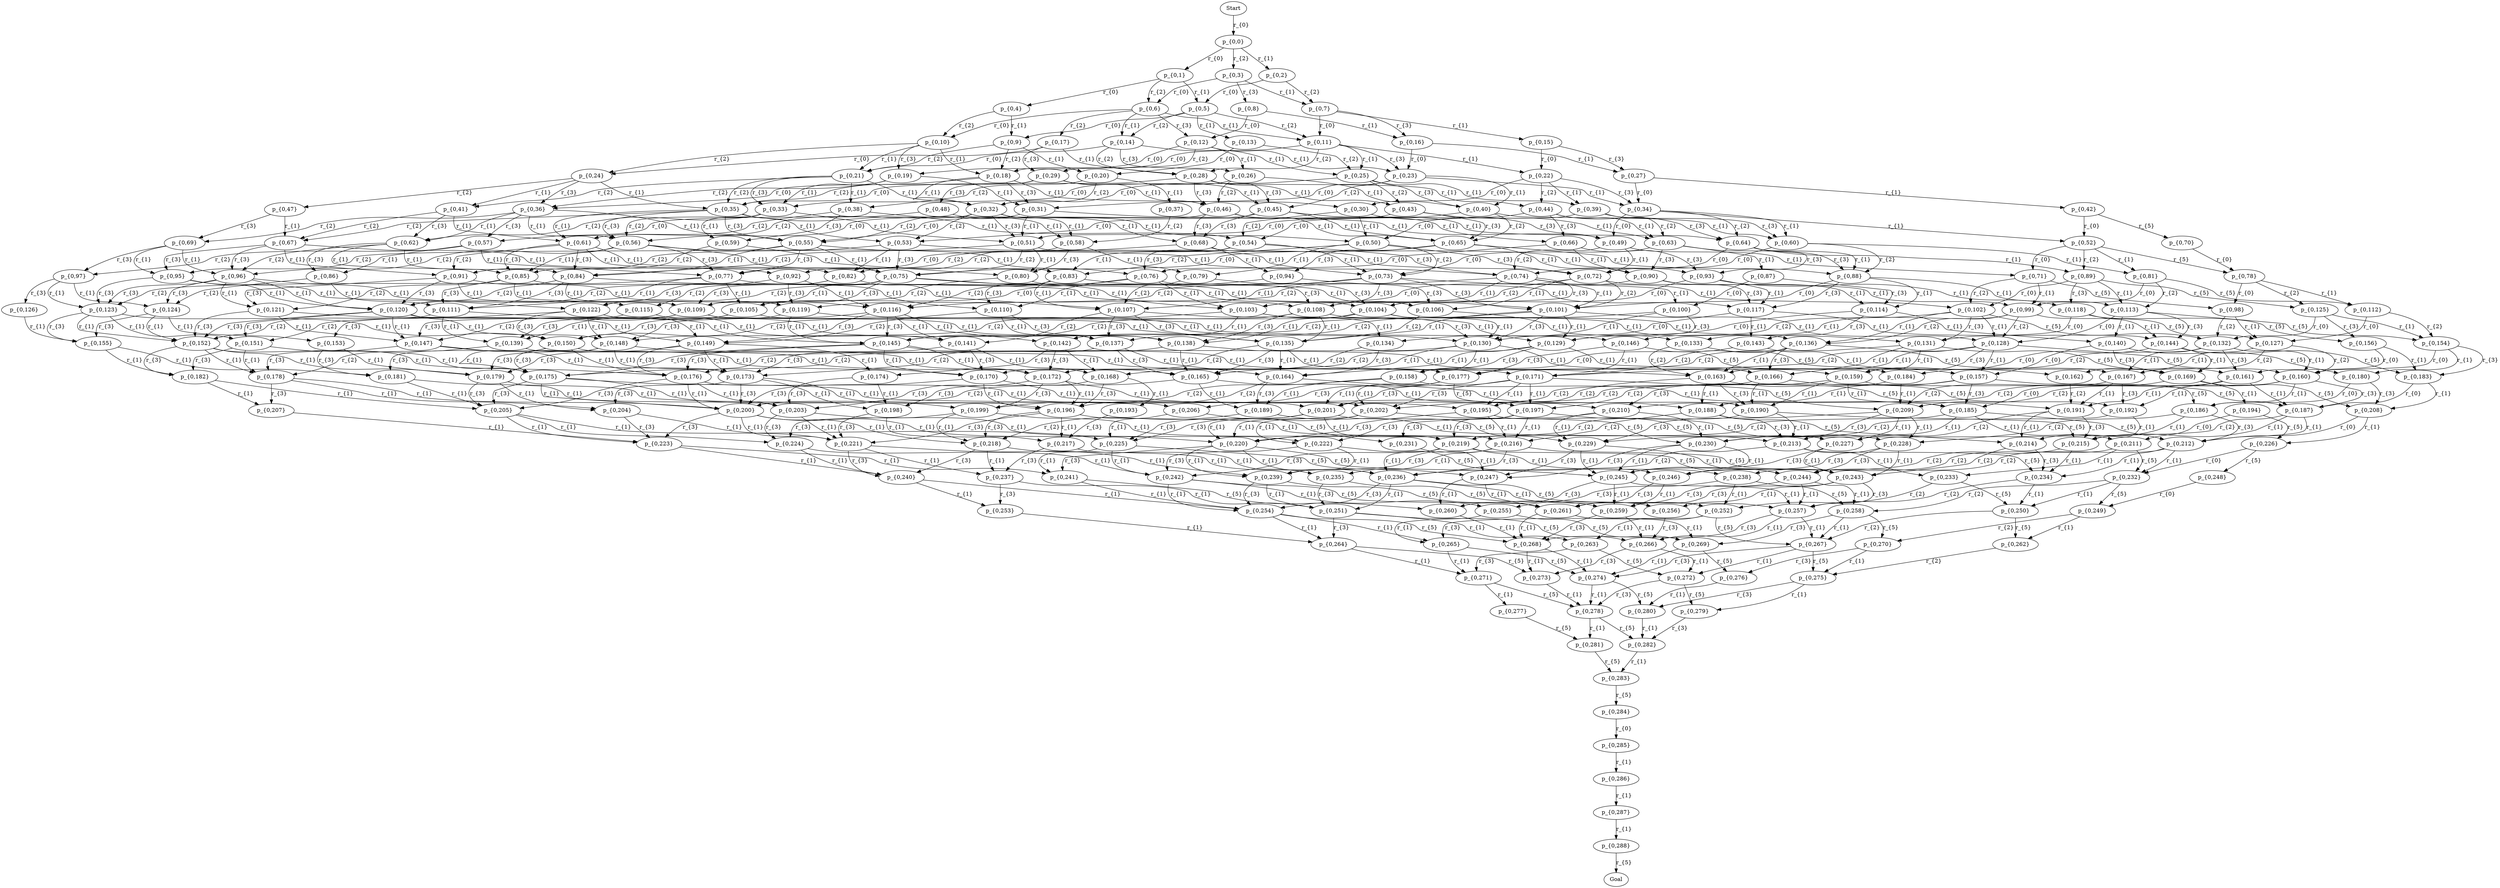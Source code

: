 digraph g {

// id = 0, graphName = Start
"0-0" [ shape=ellipse label="Start" ];
// id = 1, graphName = p_{0,0}
"1-0" [ shape=ellipse label="p_{0,0}" ];
// id = 3, graphName = p_{0,1}
"3-0" [ shape=ellipse label="p_{0,1}" ];
// id = 5, graphName = p_{0,2}
"5-0" [ shape=ellipse label="p_{0,2}" ];
// id = 7, graphName = p_{0,3}
"7-0" [ shape=ellipse label="p_{0,3}" ];
// id = 9, graphName = p_{0,4}
"9-0" [ shape=ellipse label="p_{0,4}" ];
// id = 11, graphName = p_{0,5}
"11-0" [ shape=ellipse label="p_{0,5}" ];
// id = 13, graphName = p_{0,6}
"13-0" [ shape=ellipse label="p_{0,6}" ];
// id = 16, graphName = p_{0,7}
"16-0" [ shape=ellipse label="p_{0,7}" ];
// id = 20, graphName = p_{0,8}
"20-0" [ shape=ellipse label="p_{0,8}" ];
// id = 22, graphName = p_{0,9}
"22-0" [ shape=ellipse label="p_{0,9}" ];
// id = 24, graphName = p_{0,10}
"24-0" [ shape=ellipse label="p_{0,10}" ];
// id = 26, graphName = p_{0,11}
"26-0" [ shape=ellipse label="p_{0,11}" ];
// id = 28, graphName = p_{0,12}
"28-0" [ shape=ellipse label="p_{0,12}" ];
// id = 31, graphName = p_{0,13}
"31-0" [ shape=ellipse label="p_{0,13}" ];
// id = 34, graphName = p_{0,14}
"34-0" [ shape=ellipse label="p_{0,14}" ];
// id = 36, graphName = p_{0,15}
"36-0" [ shape=ellipse label="p_{0,15}" ];
// id = 38, graphName = p_{0,16}
"38-0" [ shape=ellipse label="p_{0,16}" ];
// id = 43, graphName = p_{0,17}
"43-0" [ shape=ellipse label="p_{0,17}" ];
// id = 47, graphName = p_{0,18}
"47-0" [ shape=ellipse label="p_{0,18}" ];
// id = 49, graphName = p_{0,19}
"49-0" [ shape=ellipse label="p_{0,19}" ];
// id = 51, graphName = p_{0,20}
"51-0" [ shape=ellipse label="p_{0,20}" ];
// id = 53, graphName = p_{0,21}
"53-0" [ shape=ellipse label="p_{0,21}" ];
// id = 55, graphName = p_{0,22}
"55-0" [ shape=ellipse label="p_{0,22}" ];
// id = 57, graphName = p_{0,23}
"57-0" [ shape=ellipse label="p_{0,23}" ];
// id = 59, graphName = p_{0,24}
"59-0" [ shape=ellipse label="p_{0,24}" ];
// id = 65, graphName = p_{0,25}
"65-0" [ shape=ellipse label="p_{0,25}" ];
// id = 68, graphName = p_{0,26}
"68-0" [ shape=ellipse label="p_{0,26}" ];
// id = 71, graphName = p_{0,27}
"71-0" [ shape=ellipse label="p_{0,27}" ];
// id = 73, graphName = p_{0,28}
"73-0" [ shape=ellipse label="p_{0,28}" ];
// id = 79, graphName = p_{0,29}
"79-0" [ shape=ellipse label="p_{0,29}" ];
// id = 88, graphName = p_{0,30}
"88-0" [ shape=ellipse label="p_{0,30}" ];
// id = 90, graphName = p_{0,31}
"90-0" [ shape=ellipse label="p_{0,31}" ];
// id = 92, graphName = p_{0,32}
"92-0" [ shape=ellipse label="p_{0,32}" ];
// id = 94, graphName = p_{0,33}
"94-0" [ shape=ellipse label="p_{0,33}" ];
// id = 96, graphName = p_{0,34}
"96-0" [ shape=ellipse label="p_{0,34}" ];
// id = 98, graphName = p_{0,35}
"98-0" [ shape=ellipse label="p_{0,35}" ];
// id = 100, graphName = p_{0,36}
"100-0" [ shape=ellipse label="p_{0,36}" ];
// id = 106, graphName = p_{0,37}
"106-0" [ shape=ellipse label="p_{0,37}" ];
// id = 109, graphName = p_{0,38}
"109-0" [ shape=ellipse label="p_{0,38}" ];
// id = 111, graphName = p_{0,39}
"111-0" [ shape=ellipse label="p_{0,39}" ];
// id = 114, graphName = p_{0,40}
"114-0" [ shape=ellipse label="p_{0,40}" ];
// id = 117, graphName = p_{0,41}
"117-0" [ shape=ellipse label="p_{0,41}" ];
// id = 121, graphName = p_{0,42}
"121-0" [ shape=ellipse label="p_{0,42}" ];
// id = 123, graphName = p_{0,43}
"123-0" [ shape=ellipse label="p_{0,43}" ];
// id = 125, graphName = p_{0,44}
"125-0" [ shape=ellipse label="p_{0,44}" ];
// id = 127, graphName = p_{0,45}
"127-0" [ shape=ellipse label="p_{0,45}" ];
// id = 129, graphName = p_{0,46}
"129-0" [ shape=ellipse label="p_{0,46}" ];
// id = 139, graphName = p_{0,47}
"139-0" [ shape=ellipse label="p_{0,47}" ];
// id = 150, graphName = p_{0,48}
"150-0" [ shape=ellipse label="p_{0,48}" ];
// id = 152, graphName = p_{0,49}
"152-0" [ shape=ellipse label="p_{0,49}" ];
// id = 154, graphName = p_{0,50}
"154-0" [ shape=ellipse label="p_{0,50}" ];
// id = 156, graphName = p_{0,51}
"156-0" [ shape=ellipse label="p_{0,51}" ];
// id = 158, graphName = p_{0,52}
"158-0" [ shape=ellipse label="p_{0,52}" ];
// id = 160, graphName = p_{0,53}
"160-0" [ shape=ellipse label="p_{0,53}" ];
// id = 162, graphName = p_{0,54}
"162-0" [ shape=ellipse label="p_{0,54}" ];
// id = 164, graphName = p_{0,55}
"164-0" [ shape=ellipse label="p_{0,55}" ];
// id = 166, graphName = p_{0,56}
"166-0" [ shape=ellipse label="p_{0,56}" ];
// id = 168, graphName = p_{0,57}
"168-0" [ shape=ellipse label="p_{0,57}" ];
// id = 174, graphName = p_{0,58}
"174-0" [ shape=ellipse label="p_{0,58}" ];
// id = 177, graphName = p_{0,59}
"177-0" [ shape=ellipse label="p_{0,59}" ];
// id = 180, graphName = p_{0,60}
"180-0" [ shape=ellipse label="p_{0,60}" ];
// id = 184, graphName = p_{0,61}
"184-0" [ shape=ellipse label="p_{0,61}" ];
// id = 188, graphName = p_{0,62}
"188-0" [ shape=ellipse label="p_{0,62}" ];
// id = 193, graphName = p_{0,63}
"193-0" [ shape=ellipse label="p_{0,63}" ];
// id = 196, graphName = p_{0,64}
"196-0" [ shape=ellipse label="p_{0,64}" ];
// id = 198, graphName = p_{0,65}
"198-0" [ shape=ellipse label="p_{0,65}" ];
// id = 201, graphName = p_{0,66}
"201-0" [ shape=ellipse label="p_{0,66}" ];
// id = 203, graphName = p_{0,67}
"203-0" [ shape=ellipse label="p_{0,67}" ];
// id = 205, graphName = p_{0,68}
"205-0" [ shape=ellipse label="p_{0,68}" ];
// id = 215, graphName = p_{0,69}
"215-0" [ shape=ellipse label="p_{0,69}" ];
// id = 236, graphName = p_{0,70}
"236-0" [ shape=ellipse label="p_{0,70}" ];
// id = 238, graphName = p_{0,71}
"238-0" [ shape=ellipse label="p_{0,71}" ];
// id = 240, graphName = p_{0,72}
"240-0" [ shape=ellipse label="p_{0,72}" ];
// id = 242, graphName = p_{0,73}
"242-0" [ shape=ellipse label="p_{0,73}" ];
// id = 244, graphName = p_{0,74}
"244-0" [ shape=ellipse label="p_{0,74}" ];
// id = 246, graphName = p_{0,75}
"246-0" [ shape=ellipse label="p_{0,75}" ];
// id = 248, graphName = p_{0,76}
"248-0" [ shape=ellipse label="p_{0,76}" ];
// id = 250, graphName = p_{0,77}
"250-0" [ shape=ellipse label="p_{0,77}" ];
// id = 252, graphName = p_{0,78}
"252-0" [ shape=ellipse label="p_{0,78}" ];
// id = 256, graphName = p_{0,79}
"256-0" [ shape=ellipse label="p_{0,79}" ];
// id = 259, graphName = p_{0,80}
"259-0" [ shape=ellipse label="p_{0,80}" ];
// id = 261, graphName = p_{0,81}
"261-0" [ shape=ellipse label="p_{0,81}" ];
// id = 264, graphName = p_{0,82}
"264-0" [ shape=ellipse label="p_{0,82}" ];
// id = 267, graphName = p_{0,83}
"267-0" [ shape=ellipse label="p_{0,83}" ];
// id = 271, graphName = p_{0,84}
"271-0" [ shape=ellipse label="p_{0,84}" ];
// id = 274, graphName = p_{0,85}
"274-0" [ shape=ellipse label="p_{0,85}" ];
// id = 278, graphName = p_{0,86}
"278-0" [ shape=ellipse label="p_{0,86}" ];
// id = 287, graphName = p_{0,87}
"287-0" [ shape=ellipse label="p_{0,87}" ];
// id = 289, graphName = p_{0,88}
"289-0" [ shape=ellipse label="p_{0,88}" ];
// id = 291, graphName = p_{0,89}
"291-0" [ shape=ellipse label="p_{0,89}" ];
// id = 294, graphName = p_{0,90}
"294-0" [ shape=ellipse label="p_{0,90}" ];
// id = 297, graphName = p_{0,91}
"297-0" [ shape=ellipse label="p_{0,91}" ];
// id = 299, graphName = p_{0,92}
"299-0" [ shape=ellipse label="p_{0,92}" ];
// id = 301, graphName = p_{0,93}
"301-0" [ shape=ellipse label="p_{0,93}" ];
// id = 303, graphName = p_{0,94}
"303-0" [ shape=ellipse label="p_{0,94}" ];
// id = 305, graphName = p_{0,95}
"305-0" [ shape=ellipse label="p_{0,95}" ];
// id = 307, graphName = p_{0,96}
"307-0" [ shape=ellipse label="p_{0,96}" ];
// id = 319, graphName = p_{0,97}
"319-0" [ shape=ellipse label="p_{0,97}" ];
// id = 345, graphName = p_{0,98}
"345-0" [ shape=ellipse label="p_{0,98}" ];
// id = 347, graphName = p_{0,99}
"347-0" [ shape=ellipse label="p_{0,99}" ];
// id = 349, graphName = p_{0,100}
"349-0" [ shape=ellipse label="p_{0,100}" ];
// id = 351, graphName = p_{0,101}
"351-0" [ shape=ellipse label="p_{0,101}" ];
// id = 353, graphName = p_{0,102}
"353-0" [ shape=ellipse label="p_{0,102}" ];
// id = 355, graphName = p_{0,103}
"355-0" [ shape=ellipse label="p_{0,103}" ];
// id = 357, graphName = p_{0,104}
"357-0" [ shape=ellipse label="p_{0,104}" ];
// id = 359, graphName = p_{0,105}
"359-0" [ shape=ellipse label="p_{0,105}" ];
// id = 363, graphName = p_{0,106}
"363-0" [ shape=ellipse label="p_{0,106}" ];
// id = 365, graphName = p_{0,107}
"365-0" [ shape=ellipse label="p_{0,107}" ];
// id = 370, graphName = p_{0,108}
"370-0" [ shape=ellipse label="p_{0,108}" ];
// id = 373, graphName = p_{0,109}
"373-0" [ shape=ellipse label="p_{0,109}" ];
// id = 377, graphName = p_{0,110}
"377-0" [ shape=ellipse label="p_{0,110}" ];
// id = 381, graphName = p_{0,111}
"381-0" [ shape=ellipse label="p_{0,111}" ];
// id = 383, graphName = p_{0,112}
"383-0" [ shape=ellipse label="p_{0,112}" ];
// id = 393, graphName = p_{0,113}
"393-0" [ shape=ellipse label="p_{0,113}" ];
// id = 395, graphName = p_{0,114}
"395-0" [ shape=ellipse label="p_{0,114}" ];
// id = 399, graphName = p_{0,115}
"399-0" [ shape=ellipse label="p_{0,115}" ];
// id = 401, graphName = p_{0,116}
"401-0" [ shape=ellipse label="p_{0,116}" ];
// id = 404, graphName = p_{0,117}
"404-0" [ shape=ellipse label="p_{0,117}" ];
// id = 406, graphName = p_{0,118}
"406-0" [ shape=ellipse label="p_{0,118}" ];
// id = 409, graphName = p_{0,119}
"409-0" [ shape=ellipse label="p_{0,119}" ];
// id = 411, graphName = p_{0,120}
"411-0" [ shape=ellipse label="p_{0,120}" ];
// id = 414, graphName = p_{0,121}
"414-0" [ shape=ellipse label="p_{0,121}" ];
// id = 416, graphName = p_{0,122}
"416-0" [ shape=ellipse label="p_{0,122}" ];
// id = 418, graphName = p_{0,123}
"418-0" [ shape=ellipse label="p_{0,123}" ];
// id = 420, graphName = p_{0,124}
"420-0" [ shape=ellipse label="p_{0,124}" ];
// id = 430, graphName = p_{0,125}
"430-0" [ shape=ellipse label="p_{0,125}" ];
// id = 462, graphName = p_{0,126}
"462-0" [ shape=ellipse label="p_{0,126}" ];
// id = 467, graphName = p_{0,127}
"467-0" [ shape=ellipse label="p_{0,127}" ];
// id = 469, graphName = p_{0,128}
"469-0" [ shape=ellipse label="p_{0,128}" ];
// id = 471, graphName = p_{0,129}
"471-0" [ shape=ellipse label="p_{0,129}" ];
// id = 473, graphName = p_{0,130}
"473-0" [ shape=ellipse label="p_{0,130}" ];
// id = 475, graphName = p_{0,131}
"475-0" [ shape=ellipse label="p_{0,131}" ];
// id = 477, graphName = p_{0,132}
"477-0" [ shape=ellipse label="p_{0,132}" ];
// id = 480, graphName = p_{0,133}
"480-0" [ shape=ellipse label="p_{0,133}" ];
// id = 482, graphName = p_{0,134}
"482-0" [ shape=ellipse label="p_{0,134}" ];
// id = 485, graphName = p_{0,135}
"485-0" [ shape=ellipse label="p_{0,135}" ];
// id = 489, graphName = p_{0,136}
"489-0" [ shape=ellipse label="p_{0,136}" ];
// id = 492, graphName = p_{0,137}
"492-0" [ shape=ellipse label="p_{0,137}" ];
// id = 496, graphName = p_{0,138}
"496-0" [ shape=ellipse label="p_{0,138}" ];
// id = 499, graphName = p_{0,139}
"499-0" [ shape=ellipse label="p_{0,139}" ];
// id = 510, graphName = p_{0,140}
"510-0" [ shape=ellipse label="p_{0,140}" ];
// id = 513, graphName = p_{0,141}
"513-0" [ shape=ellipse label="p_{0,141}" ];
// id = 516, graphName = p_{0,142}
"516-0" [ shape=ellipse label="p_{0,142}" ];
// id = 518, graphName = p_{0,143}
"518-0" [ shape=ellipse label="p_{0,143}" ];
// id = 520, graphName = p_{0,144}
"520-0" [ shape=ellipse label="p_{0,144}" ];
// id = 523, graphName = p_{0,145}
"523-0" [ shape=ellipse label="p_{0,145}" ];
// id = 525, graphName = p_{0,146}
"525-0" [ shape=ellipse label="p_{0,146}" ];
// id = 528, graphName = p_{0,147}
"528-0" [ shape=ellipse label="p_{0,147}" ];
// id = 530, graphName = p_{0,148}
"530-0" [ shape=ellipse label="p_{0,148}" ];
// id = 533, graphName = p_{0,149}
"533-0" [ shape=ellipse label="p_{0,149}" ];
// id = 537, graphName = p_{0,150}
"537-0" [ shape=ellipse label="p_{0,150}" ];
// id = 539, graphName = p_{0,151}
"539-0" [ shape=ellipse label="p_{0,151}" ];
// id = 541, graphName = p_{0,152}
"541-0" [ shape=ellipse label="p_{0,152}" ];
// id = 544, graphName = p_{0,153}
"544-0" [ shape=ellipse label="p_{0,153}" ];
// id = 546, graphName = p_{0,154}
"546-0" [ shape=ellipse label="p_{0,154}" ];
// id = 548, graphName = p_{0,155}
"548-0" [ shape=ellipse label="p_{0,155}" ];
// id = 589, graphName = p_{0,156}
"589-0" [ shape=ellipse label="p_{0,156}" ];
// id = 595, graphName = p_{0,157}
"595-0" [ shape=ellipse label="p_{0,157}" ];
// id = 597, graphName = p_{0,158}
"597-0" [ shape=ellipse label="p_{0,158}" ];
// id = 599, graphName = p_{0,159}
"599-0" [ shape=ellipse label="p_{0,159}" ];
// id = 601, graphName = p_{0,160}
"601-0" [ shape=ellipse label="p_{0,160}" ];
// id = 603, graphName = p_{0,161}
"603-0" [ shape=ellipse label="p_{0,161}" ];
// id = 605, graphName = p_{0,162}
"605-0" [ shape=ellipse label="p_{0,162}" ];
// id = 607, graphName = p_{0,163}
"607-0" [ shape=ellipse label="p_{0,163}" ];
// id = 611, graphName = p_{0,164}
"611-0" [ shape=ellipse label="p_{0,164}" ];
// id = 615, graphName = p_{0,165}
"615-0" [ shape=ellipse label="p_{0,165}" ];
// id = 618, graphName = p_{0,166}
"618-0" [ shape=ellipse label="p_{0,166}" ];
// id = 621, graphName = p_{0,167}
"621-0" [ shape=ellipse label="p_{0,167}" ];
// id = 630, graphName = p_{0,168}
"630-0" [ shape=ellipse label="p_{0,168}" ];
// id = 633, graphName = p_{0,169}
"633-0" [ shape=ellipse label="p_{0,169}" ];
// id = 636, graphName = p_{0,170}
"636-0" [ shape=ellipse label="p_{0,170}" ];
// id = 638, graphName = p_{0,171}
"638-0" [ shape=ellipse label="p_{0,171}" ];
// id = 640, graphName = p_{0,172}
"640-0" [ shape=ellipse label="p_{0,172}" ];
// id = 644, graphName = p_{0,173}
"644-0" [ shape=ellipse label="p_{0,173}" ];
// id = 649, graphName = p_{0,174}
"649-0" [ shape=ellipse label="p_{0,174}" ];
// id = 651, graphName = p_{0,175}
"651-0" [ shape=ellipse label="p_{0,175}" ];
// id = 653, graphName = p_{0,176}
"653-0" [ shape=ellipse label="p_{0,176}" ];
// id = 655, graphName = p_{0,177}
"655-0" [ shape=ellipse label="p_{0,177}" ];
// id = 658, graphName = p_{0,178}
"658-0" [ shape=ellipse label="p_{0,178}" ];
// id = 662, graphName = p_{0,179}
"662-0" [ shape=ellipse label="p_{0,179}" ];
// id = 665, graphName = p_{0,180}
"665-0" [ shape=ellipse label="p_{0,180}" ];
// id = 667, graphName = p_{0,181}
"667-0" [ shape=ellipse label="p_{0,181}" ];
// id = 669, graphName = p_{0,182}
"669-0" [ shape=ellipse label="p_{0,182}" ];
// id = 671, graphName = p_{0,183}
"671-0" [ shape=ellipse label="p_{0,183}" ];
// id = 679, graphName = p_{0,184}
"679-0" [ shape=ellipse label="p_{0,184}" ];
// id = 720, graphName = p_{0,185}
"720-0" [ shape=ellipse label="p_{0,185}" ];
// id = 722, graphName = p_{0,186}
"722-0" [ shape=ellipse label="p_{0,186}" ];
// id = 724, graphName = p_{0,187}
"724-0" [ shape=ellipse label="p_{0,187}" ];
// id = 726, graphName = p_{0,188}
"726-0" [ shape=ellipse label="p_{0,188}" ];
// id = 729, graphName = p_{0,189}
"729-0" [ shape=ellipse label="p_{0,189}" ];
// id = 732, graphName = p_{0,190}
"732-0" [ shape=ellipse label="p_{0,190}" ];
// id = 734, graphName = p_{0,191}
"734-0" [ shape=ellipse label="p_{0,191}" ];
// id = 738, graphName = p_{0,192}
"738-0" [ shape=ellipse label="p_{0,192}" ];
// id = 746, graphName = p_{0,193}
"746-0" [ shape=ellipse label="p_{0,193}" ];
// id = 748, graphName = p_{0,194}
"748-0" [ shape=ellipse label="p_{0,194}" ];
// id = 750, graphName = p_{0,195}
"750-0" [ shape=ellipse label="p_{0,195}" ];
// id = 752, graphName = p_{0,196}
"752-0" [ shape=ellipse label="p_{0,196}" ];
// id = 755, graphName = p_{0,197}
"755-0" [ shape=ellipse label="p_{0,197}" ];
// id = 760, graphName = p_{0,198}
"760-0" [ shape=ellipse label="p_{0,198}" ];
// id = 763, graphName = p_{0,199}
"763-0" [ shape=ellipse label="p_{0,199}" ];
// id = 765, graphName = p_{0,200}
"765-0" [ shape=ellipse label="p_{0,200}" ];
// id = 767, graphName = p_{0,201}
"767-0" [ shape=ellipse label="p_{0,201}" ];
// id = 770, graphName = p_{0,202}
"770-0" [ shape=ellipse label="p_{0,202}" ];
// id = 772, graphName = p_{0,203}
"772-0" [ shape=ellipse label="p_{0,203}" ];
// id = 777, graphName = p_{0,204}
"777-0" [ shape=ellipse label="p_{0,204}" ];
// id = 781, graphName = p_{0,205}
"781-0" [ shape=ellipse label="p_{0,205}" ];
// id = 783, graphName = p_{0,206}
"783-0" [ shape=ellipse label="p_{0,206}" ];
// id = 786, graphName = p_{0,207}
"786-0" [ shape=ellipse label="p_{0,207}" ];
// id = 788, graphName = p_{0,208}
"788-0" [ shape=ellipse label="p_{0,208}" ];
// id = 790, graphName = p_{0,209}
"790-0" [ shape=ellipse label="p_{0,209}" ];
// id = 796, graphName = p_{0,210}
"796-0" [ shape=ellipse label="p_{0,210}" ];
// id = 833, graphName = p_{0,211}
"833-0" [ shape=ellipse label="p_{0,211}" ];
// id = 835, graphName = p_{0,212}
"835-0" [ shape=ellipse label="p_{0,212}" ];
// id = 837, graphName = p_{0,213}
"837-0" [ shape=ellipse label="p_{0,213}" ];
// id = 840, graphName = p_{0,214}
"840-0" [ shape=ellipse label="p_{0,214}" ];
// id = 843, graphName = p_{0,215}
"843-0" [ shape=ellipse label="p_{0,215}" ];
// id = 849, graphName = p_{0,216}
"849-0" [ shape=ellipse label="p_{0,216}" ];
// id = 852, graphName = p_{0,217}
"852-0" [ shape=ellipse label="p_{0,217}" ];
// id = 856, graphName = p_{0,218}
"856-0" [ shape=ellipse label="p_{0,218}" ];
// id = 858, graphName = p_{0,219}
"858-0" [ shape=ellipse label="p_{0,219}" ];
// id = 861, graphName = p_{0,220}
"861-0" [ shape=ellipse label="p_{0,220}" ];
// id = 863, graphName = p_{0,221}
"863-0" [ shape=ellipse label="p_{0,221}" ];
// id = 868, graphName = p_{0,222}
"868-0" [ shape=ellipse label="p_{0,222}" ];
// id = 873, graphName = p_{0,223}
"873-0" [ shape=ellipse label="p_{0,223}" ];
// id = 875, graphName = p_{0,224}
"875-0" [ shape=ellipse label="p_{0,224}" ];
// id = 877, graphName = p_{0,225}
"877-0" [ shape=ellipse label="p_{0,225}" ];
// id = 881, graphName = p_{0,226}
"881-0" [ shape=ellipse label="p_{0,226}" ];
// id = 883, graphName = p_{0,227}
"883-0" [ shape=ellipse label="p_{0,227}" ];
// id = 885, graphName = p_{0,228}
"885-0" [ shape=ellipse label="p_{0,228}" ];
// id = 887, graphName = p_{0,229}
"887-0" [ shape=ellipse label="p_{0,229}" ];
// id = 889, graphName = p_{0,230}
"889-0" [ shape=ellipse label="p_{0,230}" ];
// id = 917, graphName = p_{0,231}
"917-0" [ shape=ellipse label="p_{0,231}" ];
// id = 928, graphName = p_{0,232}
"928-0" [ shape=ellipse label="p_{0,232}" ];
// id = 930, graphName = p_{0,233}
"930-0" [ shape=ellipse label="p_{0,233}" ];
// id = 932, graphName = p_{0,234}
"932-0" [ shape=ellipse label="p_{0,234}" ];
// id = 937, graphName = p_{0,235}
"937-0" [ shape=ellipse label="p_{0,235}" ];
// id = 940, graphName = p_{0,236}
"940-0" [ shape=ellipse label="p_{0,236}" ];
// id = 942, graphName = p_{0,237}
"942-0" [ shape=ellipse label="p_{0,237}" ];
// id = 945, graphName = p_{0,238}
"945-0" [ shape=ellipse label="p_{0,238}" ];
// id = 948, graphName = p_{0,239}
"948-0" [ shape=ellipse label="p_{0,239}" ];
// id = 953, graphName = p_{0,240}
"953-0" [ shape=ellipse label="p_{0,240}" ];
// id = 955, graphName = p_{0,241}
"955-0" [ shape=ellipse label="p_{0,241}" ];
// id = 958, graphName = p_{0,242}
"958-0" [ shape=ellipse label="p_{0,242}" ];
// id = 962, graphName = p_{0,243}
"962-0" [ shape=ellipse label="p_{0,243}" ];
// id = 965, graphName = p_{0,244}
"965-0" [ shape=ellipse label="p_{0,244}" ];
// id = 967, graphName = p_{0,245}
"967-0" [ shape=ellipse label="p_{0,245}" ];
// id = 970, graphName = p_{0,246}
"970-0" [ shape=ellipse label="p_{0,246}" ];
// id = 972, graphName = p_{0,247}
"972-0" [ shape=ellipse label="p_{0,247}" ];
// id = 1000, graphName = p_{0,248}
"1000-0" [ shape=ellipse label="p_{0,248}" ];
// id = 1002, graphName = p_{0,249}
"1002-0" [ shape=ellipse label="p_{0,249}" ];
// id = 1004, graphName = p_{0,250}
"1004-0" [ shape=ellipse label="p_{0,250}" ];
// id = 1007, graphName = p_{0,251}
"1007-0" [ shape=ellipse label="p_{0,251}" ];
// id = 1009, graphName = p_{0,252}
"1009-0" [ shape=ellipse label="p_{0,252}" ];
// id = 1014, graphName = p_{0,253}
"1014-0" [ shape=ellipse label="p_{0,253}" ];
// id = 1016, graphName = p_{0,254}
"1016-0" [ shape=ellipse label="p_{0,254}" ];
// id = 1020, graphName = p_{0,255}
"1020-0" [ shape=ellipse label="p_{0,255}" ];
// id = 1022, graphName = p_{0,256}
"1022-0" [ shape=ellipse label="p_{0,256}" ];
// id = 1024, graphName = p_{0,257}
"1024-0" [ shape=ellipse label="p_{0,257}" ];
// id = 1026, graphName = p_{0,258}
"1026-0" [ shape=ellipse label="p_{0,258}" ];
// id = 1029, graphName = p_{0,259}
"1029-0" [ shape=ellipse label="p_{0,259}" ];
// id = 1032, graphName = p_{0,260}
"1032-0" [ shape=ellipse label="p_{0,260}" ];
// id = 1034, graphName = p_{0,261}
"1034-0" [ shape=ellipse label="p_{0,261}" ];
// id = 1057, graphName = p_{0,262}
"1057-0" [ shape=ellipse label="p_{0,262}" ];
// id = 1059, graphName = p_{0,263}
"1059-0" [ shape=ellipse label="p_{0,263}" ];
// id = 1062, graphName = p_{0,264}
"1062-0" [ shape=ellipse label="p_{0,264}" ];
// id = 1065, graphName = p_{0,265}
"1065-0" [ shape=ellipse label="p_{0,265}" ];
// id = 1068, graphName = p_{0,266}
"1068-0" [ shape=ellipse label="p_{0,266}" ];
// id = 1070, graphName = p_{0,267}
"1070-0" [ shape=ellipse label="p_{0,267}" ];
// id = 1074, graphName = p_{0,268}
"1074-0" [ shape=ellipse label="p_{0,268}" ];
// id = 1077, graphName = p_{0,269}
"1077-0" [ shape=ellipse label="p_{0,269}" ];
// id = 1079, graphName = p_{0,270}
"1079-0" [ shape=ellipse label="p_{0,270}" ];
// id = 1094, graphName = p_{0,271}
"1094-0" [ shape=ellipse label="p_{0,271}" ];
// id = 1097, graphName = p_{0,272}
"1097-0" [ shape=ellipse label="p_{0,272}" ];
// id = 1100, graphName = p_{0,273}
"1100-0" [ shape=ellipse label="p_{0,273}" ];
// id = 1102, graphName = p_{0,274}
"1102-0" [ shape=ellipse label="p_{0,274}" ];
// id = 1105, graphName = p_{0,275}
"1105-0" [ shape=ellipse label="p_{0,275}" ];
// id = 1111, graphName = p_{0,276}
"1111-0" [ shape=ellipse label="p_{0,276}" ];
// id = 1118, graphName = p_{0,277}
"1118-0" [ shape=ellipse label="p_{0,277}" ];
// id = 1120, graphName = p_{0,278}
"1120-0" [ shape=ellipse label="p_{0,278}" ];
// id = 1123, graphName = p_{0,279}
"1123-0" [ shape=ellipse label="p_{0,279}" ];
// id = 1125, graphName = p_{0,280}
"1125-0" [ shape=ellipse label="p_{0,280}" ];
// id = 1132, graphName = p_{0,281}
"1132-0" [ shape=ellipse label="p_{0,281}" ];
// id = 1134, graphName = p_{0,282}
"1134-0" [ shape=ellipse label="p_{0,282}" ];
// id = 1139, graphName = p_{0,283}
"1139-0" [ shape=ellipse label="p_{0,283}" ];
// id = 1142, graphName = p_{0,284}
"1142-0" [ shape=ellipse label="p_{0,284}" ];
// id = 1144, graphName = p_{0,285}
"1144-0" [ shape=ellipse label="p_{0,285}" ];
// id = 1146, graphName = p_{0,286}
"1146-0" [ shape=ellipse label="p_{0,286}" ];
// id = 1148, graphName = p_{0,287}
"1148-0" [ shape=ellipse label="p_{0,287}" ];
// id = 1150, graphName = p_{0,288}
"1150-0" [ shape=ellipse label="p_{0,288}" ];
// id = 1152, graphName = Goal
"1152-0" [ shape=ellipse label="Goal" ];
// id = 2{ 'Start' }, 'Mark for conversion', { 'p_{0,0}' }
"0-0" -> "1-0" [ label="r_{0}" ];
// id = 4{ 'p_{0,0}' }, 'Mark for conversion', { 'p_{0,1}' }
"1-0" -> "3-0" [ label="r_{0}" ];
// id = 6{ 'p_{0,0}' }, 'Remove single R', { 'p_{0,2}' }
"1-0" -> "5-0" [ label="r_{1}" ];
// id = 8{ 'p_{0,0}' }, 'Reattach external edge', { 'p_{0,3}' }
"1-0" -> "7-0" [ label="r_{2}" ];
// id = 10{ 'p_{0,1}' }, 'Mark for conversion', { 'p_{0,4}' }
"3-0" -> "9-0" [ label="r_{0}" ];
// id = 12{ 'p_{0,2}' }, 'Mark for conversion', { 'p_{0,5}' }
"5-0" -> "11-0" [ label="r_{0}" ];
// id = 14{ 'p_{0,3}' }, 'Mark for conversion', { 'p_{0,6}' }
"7-0" -> "13-0" [ label="r_{0}" ];
// id = 15{ 'p_{0,1}' }, 'Remove single R', { 'p_{0,5}' }
"3-0" -> "11-0" [ label="r_{1}" ];
// id = 17{ 'p_{0,3}' }, 'Remove single R', { 'p_{0,7}' }
"7-0" -> "16-0" [ label="r_{1}" ];
// id = 18{ 'p_{0,1}' }, 'Reattach external edge', { 'p_{0,6}' }
"3-0" -> "13-0" [ label="r_{2}" ];
// id = 19{ 'p_{0,2}' }, 'Reattach external edge', { 'p_{0,7}' }
"5-0" -> "16-0" [ label="r_{2}" ];
// id = 21{ 'p_{0,3}' }, 'Remove already attached', { 'p_{0,8}' }
"7-0" -> "20-0" [ label="r_{3}" ];
// id = 23{ 'p_{0,5}' }, 'Mark for conversion', { 'p_{0,9}' }
"11-0" -> "22-0" [ label="r_{0}" ];
// id = 25{ 'p_{0,6}' }, 'Mark for conversion', { 'p_{0,10}' }
"13-0" -> "24-0" [ label="r_{0}" ];
// id = 27{ 'p_{0,7}' }, 'Mark for conversion', { 'p_{0,11}' }
"16-0" -> "26-0" [ label="r_{0}" ];
// id = 29{ 'p_{0,8}' }, 'Mark for conversion', { 'p_{0,12}' }
"20-0" -> "28-0" [ label="r_{0}" ];
// id = 30{ 'p_{0,4}' }, 'Remove single R', { 'p_{0,9}' }
"9-0" -> "22-0" [ label="r_{1}" ];
// id = 32{ 'p_{0,5}' }, 'Remove single R', { 'p_{0,13}' }
"11-0" -> "31-0" [ label="r_{1}" ];
// id = 33{ 'p_{0,6}' }, 'Remove single R', { 'p_{0,11}' }
"13-0" -> "26-0" [ label="r_{1}" ];
// id = 35{ 'p_{0,6}' }, 'Remove single R', { 'p_{0,14}' }
"13-0" -> "34-0" [ label="r_{1}" ];
// id = 37{ 'p_{0,7}' }, 'Remove single R', { 'p_{0,15}' }
"16-0" -> "36-0" [ label="r_{1}" ];
// id = 39{ 'p_{0,8}' }, 'Remove single R', { 'p_{0,16}' }
"20-0" -> "38-0" [ label="r_{1}" ];
// id = 40{ 'p_{0,4}' }, 'Reattach external edge', { 'p_{0,10}' }
"9-0" -> "24-0" [ label="r_{2}" ];
// id = 41{ 'p_{0,5}' }, 'Reattach external edge', { 'p_{0,11}' }
"11-0" -> "26-0" [ label="r_{2}" ];
// id = 42{ 'p_{0,5}' }, 'Reattach external edge', { 'p_{0,14}' }
"11-0" -> "34-0" [ label="r_{2}" ];
// id = 44{ 'p_{0,6}' }, 'Reattach external edge', { 'p_{0,17}' }
"13-0" -> "43-0" [ label="r_{2}" ];
// id = 45{ 'p_{0,6}' }, 'Remove already attached', { 'p_{0,12}' }
"13-0" -> "28-0" [ label="r_{3}" ];
// id = 46{ 'p_{0,7}' }, 'Remove already attached', { 'p_{0,16}' }
"16-0" -> "38-0" [ label="r_{3}" ];
// id = 48{ 'p_{0,11}' }, 'Mark for conversion', { 'p_{0,18}' }
"26-0" -> "47-0" [ label="r_{0}" ];
// id = 50{ 'p_{0,12}' }, 'Mark for conversion', { 'p_{0,19}' }
"28-0" -> "49-0" [ label="r_{0}" ];
// id = 52{ 'p_{0,13}' }, 'Mark for conversion', { 'p_{0,20}' }
"31-0" -> "51-0" [ label="r_{0}" ];
// id = 54{ 'p_{0,14}' }, 'Mark for conversion', { 'p_{0,21}' }
"34-0" -> "53-0" [ label="r_{0}" ];
// id = 56{ 'p_{0,15}' }, 'Mark for conversion', { 'p_{0,22}' }
"36-0" -> "55-0" [ label="r_{0}" ];
// id = 58{ 'p_{0,16}' }, 'Mark for conversion', { 'p_{0,23}' }
"38-0" -> "57-0" [ label="r_{0}" ];
// id = 60{ 'p_{0,17}' }, 'Mark for conversion', { 'p_{0,24}' }
"43-0" -> "59-0" [ label="r_{0}" ];
// id = 61{ 'p_{0,9}' }, 'Remove single R', { 'p_{0,20}' }
"22-0" -> "51-0" [ label="r_{1}" ];
// id = 62{ 'p_{0,10}' }, 'Remove single R', { 'p_{0,18}' }
"24-0" -> "47-0" [ label="r_{1}" ];
// id = 63{ 'p_{0,10}' }, 'Remove single R', { 'p_{0,21}' }
"24-0" -> "53-0" [ label="r_{1}" ];
// id = 64{ 'p_{0,11}' }, 'Remove single R', { 'p_{0,22}' }
"26-0" -> "55-0" [ label="r_{1}" ];
// id = 66{ 'p_{0,11}' }, 'Remove single R', { 'p_{0,25}' }
"26-0" -> "65-0" [ label="r_{1}" ];
// id = 67{ 'p_{0,12}' }, 'Remove single R', { 'p_{0,23}' }
"28-0" -> "57-0" [ label="r_{1}" ];
// id = 69{ 'p_{0,12}' }, 'Remove single R', { 'p_{0,26}' }
"28-0" -> "68-0" [ label="r_{1}" ];
// id = 70{ 'p_{0,14}' }, 'Remove single R', { 'p_{0,25}' }
"34-0" -> "65-0" [ label="r_{1}" ];
// id = 72{ 'p_{0,16}' }, 'Remove single R', { 'p_{0,27}' }
"38-0" -> "71-0" [ label="r_{1}" ];
// id = 74{ 'p_{0,17}' }, 'Remove single R', { 'p_{0,28}' }
"43-0" -> "73-0" [ label="r_{1}" ];
// id = 75{ 'p_{0,9}' }, 'Reattach external edge', { 'p_{0,18}' }
"22-0" -> "47-0" [ label="r_{2}" ];
// id = 76{ 'p_{0,9}' }, 'Reattach external edge', { 'p_{0,21}' }
"22-0" -> "53-0" [ label="r_{2}" ];
// id = 77{ 'p_{0,10}' }, 'Reattach external edge', { 'p_{0,24}' }
"24-0" -> "59-0" [ label="r_{2}" ];
// id = 78{ 'p_{0,11}' }, 'Reattach external edge', { 'p_{0,28}' }
"26-0" -> "73-0" [ label="r_{2}" ];
// id = 80{ 'p_{0,12}' }, 'Reattach external edge', { 'p_{0,29}' }
"28-0" -> "79-0" [ label="r_{2}" ];
// id = 81{ 'p_{0,13}' }, 'Reattach external edge', { 'p_{0,25}' }
"31-0" -> "65-0" [ label="r_{2}" ];
// id = 82{ 'p_{0,14}' }, 'Reattach external edge', { 'p_{0,28}' }
"34-0" -> "73-0" [ label="r_{2}" ];
// id = 83{ 'p_{0,10}' }, 'Remove already attached', { 'p_{0,19}' }
"24-0" -> "49-0" [ label="r_{3}" ];
// id = 84{ 'p_{0,11}' }, 'Remove already attached', { 'p_{0,23}' }
"26-0" -> "57-0" [ label="r_{3}" ];
// id = 85{ 'p_{0,14}' }, 'Remove already attached', { 'p_{0,26}' }
"34-0" -> "68-0" [ label="r_{3}" ];
// id = 86{ 'p_{0,15}' }, 'Remove already attached', { 'p_{0,27}' }
"36-0" -> "71-0" [ label="r_{3}" ];
// id = 87{ 'p_{0,17}' }, 'Remove already attached', { 'p_{0,29}' }
"43-0" -> "79-0" [ label="r_{3}" ];
// id = 89{ 'p_{0,22}' }, 'Mark for conversion', { 'p_{0,30}' }
"55-0" -> "88-0" [ label="r_{0}" ];
// id = 91{ 'p_{0,23}' }, 'Mark for conversion', { 'p_{0,31}' }
"57-0" -> "90-0" [ label="r_{0}" ];
// id = 93{ 'p_{0,25}' }, 'Mark for conversion', { 'p_{0,32}' }
"65-0" -> "92-0" [ label="r_{0}" ];
// id = 95{ 'p_{0,26}' }, 'Mark for conversion', { 'p_{0,33}' }
"68-0" -> "94-0" [ label="r_{0}" ];
// id = 97{ 'p_{0,27}' }, 'Mark for conversion', { 'p_{0,34}' }
"71-0" -> "96-0" [ label="r_{0}" ];
// id = 99{ 'p_{0,28}' }, 'Mark for conversion', { 'p_{0,35}' }
"73-0" -> "98-0" [ label="r_{0}" ];
// id = 101{ 'p_{0,29}' }, 'Mark for conversion', { 'p_{0,36}' }
"79-0" -> "100-0" [ label="r_{0}" ];
// id = 102{ 'p_{0,18}' }, 'Remove single R', { 'p_{0,30}' }
"47-0" -> "88-0" [ label="r_{1}" ];
// id = 103{ 'p_{0,18}' }, 'Remove single R', { 'p_{0,32}' }
"47-0" -> "92-0" [ label="r_{1}" ];
// id = 104{ 'p_{0,19}' }, 'Remove single R', { 'p_{0,31}' }
"49-0" -> "90-0" [ label="r_{1}" ];
// id = 105{ 'p_{0,19}' }, 'Remove single R', { 'p_{0,33}' }
"49-0" -> "94-0" [ label="r_{1}" ];
// id = 107{ 'p_{0,20}' }, 'Remove single R', { 'p_{0,37}' }
"51-0" -> "106-0" [ label="r_{1}" ];
// id = 108{ 'p_{0,21}' }, 'Remove single R', { 'p_{0,32}' }
"53-0" -> "92-0" [ label="r_{1}" ];
// id = 110{ 'p_{0,21}' }, 'Remove single R', { 'p_{0,38}' }
"53-0" -> "109-0" [ label="r_{1}" ];
// id = 112{ 'p_{0,22}' }, 'Remove single R', { 'p_{0,39}' }
"55-0" -> "111-0" [ label="r_{1}" ];
// id = 113{ 'p_{0,23}' }, 'Remove single R', { 'p_{0,34}' }
"57-0" -> "96-0" [ label="r_{1}" ];
// id = 115{ 'p_{0,23}' }, 'Remove single R', { 'p_{0,40}' }
"57-0" -> "114-0" [ label="r_{1}" ];
// id = 116{ 'p_{0,24}' }, 'Remove single R', { 'p_{0,35}' }
"59-0" -> "98-0" [ label="r_{1}" ];
// id = 118{ 'p_{0,24}' }, 'Remove single R', { 'p_{0,41}' }
"59-0" -> "117-0" [ label="r_{1}" ];
// id = 119{ 'p_{0,25}' }, 'Remove single R', { 'p_{0,39}' }
"65-0" -> "111-0" [ label="r_{1}" ];
// id = 120{ 'p_{0,26}' }, 'Remove single R', { 'p_{0,40}' }
"68-0" -> "114-0" [ label="r_{1}" ];
// id = 122{ 'p_{0,27}' }, 'Remove single R', { 'p_{0,42}' }
"71-0" -> "121-0" [ label="r_{1}" ];
// id = 124{ 'p_{0,28}' }, 'Remove single R', { 'p_{0,43}' }
"73-0" -> "123-0" [ label="r_{1}" ];
// id = 126{ 'p_{0,28}' }, 'Remove single R', { 'p_{0,44}' }
"73-0" -> "125-0" [ label="r_{1}" ];
// id = 128{ 'p_{0,29}' }, 'Remove single R', { 'p_{0,45}' }
"79-0" -> "127-0" [ label="r_{1}" ];
// id = 130{ 'p_{0,29}' }, 'Remove single R', { 'p_{0,46}' }
"79-0" -> "129-0" [ label="r_{1}" ];
// id = 131{ 'p_{0,18}' }, 'Reattach external edge', { 'p_{0,35}' }
"47-0" -> "98-0" [ label="r_{2}" ];
// id = 132{ 'p_{0,19}' }, 'Reattach external edge', { 'p_{0,36}' }
"49-0" -> "100-0" [ label="r_{2}" ];
// id = 133{ 'p_{0,20}' }, 'Reattach external edge', { 'p_{0,32}' }
"51-0" -> "92-0" [ label="r_{2}" ];
// id = 134{ 'p_{0,20}' }, 'Reattach external edge', { 'p_{0,38}' }
"51-0" -> "109-0" [ label="r_{2}" ];
// id = 135{ 'p_{0,21}' }, 'Reattach external edge', { 'p_{0,41}' }
"53-0" -> "117-0" [ label="r_{2}" ];
// id = 136{ 'p_{0,21}' }, 'Reattach external edge', { 'p_{0,35}' }
"53-0" -> "98-0" [ label="r_{2}" ];
// id = 137{ 'p_{0,22}' }, 'Reattach external edge', { 'p_{0,44}' }
"55-0" -> "125-0" [ label="r_{2}" ];
// id = 138{ 'p_{0,23}' }, 'Reattach external edge', { 'p_{0,45}' }
"57-0" -> "127-0" [ label="r_{2}" ];
// id = 140{ 'p_{0,24}' }, 'Reattach external edge', { 'p_{0,47}' }
"59-0" -> "139-0" [ label="r_{2}" ];
// id = 141{ 'p_{0,25}' }, 'Reattach external edge', { 'p_{0,43}' }
"65-0" -> "123-0" [ label="r_{2}" ];
// id = 142{ 'p_{0,26}' }, 'Reattach external edge', { 'p_{0,46}' }
"68-0" -> "129-0" [ label="r_{2}" ];
// id = 143{ 'p_{0,18}' }, 'Remove already attached', { 'p_{0,31}' }
"47-0" -> "90-0" [ label="r_{3}" ];
// id = 144{ 'p_{0,21}' }, 'Remove already attached', { 'p_{0,33}' }
"53-0" -> "94-0" [ label="r_{3}" ];
// id = 145{ 'p_{0,22}' }, 'Remove already attached', { 'p_{0,34}' }
"55-0" -> "96-0" [ label="r_{3}" ];
// id = 146{ 'p_{0,24}' }, 'Remove already attached', { 'p_{0,36}' }
"59-0" -> "100-0" [ label="r_{3}" ];
// id = 147{ 'p_{0,25}' }, 'Remove already attached', { 'p_{0,40}' }
"65-0" -> "114-0" [ label="r_{3}" ];
// id = 148{ 'p_{0,28}' }, 'Remove already attached', { 'p_{0,45}' }
"73-0" -> "127-0" [ label="r_{3}" ];
// id = 149{ 'p_{0,28}' }, 'Remove already attached', { 'p_{0,46}' }
"73-0" -> "129-0" [ label="r_{3}" ];
// id = 151{ 'p_{0,29}' }, 'Remove already attached', { 'p_{0,48}' }
"79-0" -> "150-0" [ label="r_{3}" ];
// id = 153{ 'p_{0,34}' }, 'Mark for conversion', { 'p_{0,49}' }
"96-0" -> "152-0" [ label="r_{0}" ];
// id = 155{ 'p_{0,39}' }, 'Mark for conversion', { 'p_{0,50}' }
"111-0" -> "154-0" [ label="r_{0}" ];
// id = 157{ 'p_{0,40}' }, 'Mark for conversion', { 'p_{0,51}' }
"114-0" -> "156-0" [ label="r_{0}" ];
// id = 159{ 'p_{0,42}' }, 'Mark for conversion', { 'p_{0,52}' }
"121-0" -> "158-0" [ label="r_{0}" ];
// id = 161{ 'p_{0,43}' }, 'Mark for conversion', { 'p_{0,53}' }
"123-0" -> "160-0" [ label="r_{0}" ];
// id = 163{ 'p_{0,44}' }, 'Mark for conversion', { 'p_{0,54}' }
"125-0" -> "162-0" [ label="r_{0}" ];
// id = 165{ 'p_{0,45}' }, 'Mark for conversion', { 'p_{0,55}' }
"127-0" -> "164-0" [ label="r_{0}" ];
// id = 167{ 'p_{0,46}' }, 'Mark for conversion', { 'p_{0,56}' }
"129-0" -> "166-0" [ label="r_{0}" ];
// id = 169{ 'p_{0,48}' }, 'Mark for conversion', { 'p_{0,57}' }
"150-0" -> "168-0" [ label="r_{0}" ];
// id = 170{ 'p_{0,30}' }, 'Remove single R', { 'p_{0,50}' }
"88-0" -> "154-0" [ label="r_{1}" ];
// id = 171{ 'p_{0,31}' }, 'Remove single R', { 'p_{0,49}' }
"90-0" -> "152-0" [ label="r_{1}" ];
// id = 172{ 'p_{0,31}' }, 'Remove single R', { 'p_{0,51}' }
"90-0" -> "156-0" [ label="r_{1}" ];
// id = 173{ 'p_{0,32}' }, 'Remove single R', { 'p_{0,50}' }
"92-0" -> "154-0" [ label="r_{1}" ];
// id = 175{ 'p_{0,32}' }, 'Remove single R', { 'p_{0,58}' }
"92-0" -> "174-0" [ label="r_{1}" ];
// id = 176{ 'p_{0,33}' }, 'Remove single R', { 'p_{0,51}' }
"94-0" -> "156-0" [ label="r_{1}" ];
// id = 178{ 'p_{0,33}' }, 'Remove single R', { 'p_{0,59}' }
"94-0" -> "177-0" [ label="r_{1}" ];
// id = 179{ 'p_{0,34}' }, 'Remove single R', { 'p_{0,52}' }
"96-0" -> "158-0" [ label="r_{1}" ];
// id = 181{ 'p_{0,34}' }, 'Remove single R', { 'p_{0,60}' }
"96-0" -> "180-0" [ label="r_{1}" ];
// id = 182{ 'p_{0,35}' }, 'Remove single R', { 'p_{0,53}' }
"98-0" -> "160-0" [ label="r_{1}" ];
// id = 183{ 'p_{0,35}' }, 'Remove single R', { 'p_{0,54}' }
"98-0" -> "162-0" [ label="r_{1}" ];
// id = 185{ 'p_{0,35}' }, 'Remove single R', { 'p_{0,61}' }
"98-0" -> "184-0" [ label="r_{1}" ];
// id = 186{ 'p_{0,36}' }, 'Remove single R', { 'p_{0,55}' }
"100-0" -> "164-0" [ label="r_{1}" ];
// id = 187{ 'p_{0,36}' }, 'Remove single R', { 'p_{0,56}' }
"100-0" -> "166-0" [ label="r_{1}" ];
// id = 189{ 'p_{0,36}' }, 'Remove single R', { 'p_{0,62}' }
"100-0" -> "188-0" [ label="r_{1}" ];
// id = 190{ 'p_{0,38}' }, 'Remove single R', { 'p_{0,58}' }
"109-0" -> "174-0" [ label="r_{1}" ];
// id = 191{ 'p_{0,40}' }, 'Remove single R', { 'p_{0,60}' }
"114-0" -> "180-0" [ label="r_{1}" ];
// id = 192{ 'p_{0,41}' }, 'Remove single R', { 'p_{0,61}' }
"117-0" -> "184-0" [ label="r_{1}" ];
// id = 194{ 'p_{0,43}' }, 'Remove single R', { 'p_{0,63}' }
"123-0" -> "193-0" [ label="r_{1}" ];
// id = 195{ 'p_{0,44}' }, 'Remove single R', { 'p_{0,63}' }
"125-0" -> "193-0" [ label="r_{1}" ];
// id = 197{ 'p_{0,45}' }, 'Remove single R', { 'p_{0,64}' }
"127-0" -> "196-0" [ label="r_{1}" ];
// id = 199{ 'p_{0,45}' }, 'Remove single R', { 'p_{0,65}' }
"127-0" -> "198-0" [ label="r_{1}" ];
// id = 200{ 'p_{0,46}' }, 'Remove single R', { 'p_{0,65}' }
"129-0" -> "198-0" [ label="r_{1}" ];
// id = 202{ 'p_{0,46}' }, 'Remove single R', { 'p_{0,66}' }
"129-0" -> "201-0" [ label="r_{1}" ];
// id = 204{ 'p_{0,47}' }, 'Remove single R', { 'p_{0,67}' }
"139-0" -> "203-0" [ label="r_{1}" ];
// id = 206{ 'p_{0,48}' }, 'Remove single R', { 'p_{0,68}' }
"150-0" -> "205-0" [ label="r_{1}" ];
// id = 207{ 'p_{0,30}' }, 'Reattach external edge', { 'p_{0,54}' }
"88-0" -> "162-0" [ label="r_{2}" ];
// id = 208{ 'p_{0,31}' }, 'Reattach external edge', { 'p_{0,55}' }
"90-0" -> "164-0" [ label="r_{2}" ];
// id = 209{ 'p_{0,32}' }, 'Reattach external edge', { 'p_{0,61}' }
"92-0" -> "184-0" [ label="r_{2}" ];
// id = 210{ 'p_{0,32}' }, 'Reattach external edge', { 'p_{0,53}' }
"92-0" -> "160-0" [ label="r_{2}" ];
// id = 211{ 'p_{0,33}' }, 'Reattach external edge', { 'p_{0,62}' }
"94-0" -> "188-0" [ label="r_{2}" ];
// id = 212{ 'p_{0,33}' }, 'Reattach external edge', { 'p_{0,56}' }
"94-0" -> "166-0" [ label="r_{2}" ];
// id = 213{ 'p_{0,34}' }, 'Reattach external edge', { 'p_{0,64}' }
"96-0" -> "196-0" [ label="r_{2}" ];
// id = 214{ 'p_{0,35}' }, 'Reattach external edge', { 'p_{0,67}' }
"98-0" -> "203-0" [ label="r_{2}" ];
// id = 216{ 'p_{0,36}' }, 'Reattach external edge', { 'p_{0,69}' }
"100-0" -> "215-0" [ label="r_{2}" ];
// id = 217{ 'p_{0,37}' }, 'Reattach external edge', { 'p_{0,58}' }
"106-0" -> "174-0" [ label="r_{2}" ];
// id = 218{ 'p_{0,38}' }, 'Reattach external edge', { 'p_{0,61}' }
"109-0" -> "184-0" [ label="r_{2}" ];
// id = 219{ 'p_{0,39}' }, 'Reattach external edge', { 'p_{0,63}' }
"111-0" -> "193-0" [ label="r_{2}" ];
// id = 220{ 'p_{0,40}' }, 'Reattach external edge', { 'p_{0,65}' }
"114-0" -> "198-0" [ label="r_{2}" ];
// id = 221{ 'p_{0,41}' }, 'Reattach external edge', { 'p_{0,67}' }
"117-0" -> "203-0" [ label="r_{2}" ];
// id = 222{ 'p_{0,30}' }, 'Remove already attached', { 'p_{0,49}' }
"88-0" -> "152-0" [ label="r_{3}" ];
// id = 223{ 'p_{0,32}' }, 'Remove already attached', { 'p_{0,51}' }
"92-0" -> "156-0" [ label="r_{3}" ];
// id = 224{ 'p_{0,35}' }, 'Remove already attached', { 'p_{0,55}' }
"98-0" -> "164-0" [ label="r_{3}" ];
// id = 225{ 'p_{0,35}' }, 'Remove already attached', { 'p_{0,56}' }
"98-0" -> "166-0" [ label="r_{3}" ];
// id = 226{ 'p_{0,36}' }, 'Remove already attached', { 'p_{0,57}' }
"100-0" -> "168-0" [ label="r_{3}" ];
// id = 227{ 'p_{0,38}' }, 'Remove already attached', { 'p_{0,59}' }
"109-0" -> "177-0" [ label="r_{3}" ];
// id = 228{ 'p_{0,39}' }, 'Remove already attached', { 'p_{0,60}' }
"111-0" -> "180-0" [ label="r_{3}" ];
// id = 229{ 'p_{0,41}' }, 'Remove already attached', { 'p_{0,62}' }
"117-0" -> "188-0" [ label="r_{3}" ];
// id = 230{ 'p_{0,43}' }, 'Remove already attached', { 'p_{0,65}' }
"123-0" -> "198-0" [ label="r_{3}" ];
// id = 231{ 'p_{0,44}' }, 'Remove already attached', { 'p_{0,64}' }
"125-0" -> "196-0" [ label="r_{3}" ];
// id = 232{ 'p_{0,44}' }, 'Remove already attached', { 'p_{0,66}' }
"125-0" -> "201-0" [ label="r_{3}" ];
// id = 233{ 'p_{0,45}' }, 'Remove already attached', { 'p_{0,68}' }
"127-0" -> "205-0" [ label="r_{3}" ];
// id = 234{ 'p_{0,46}' }, 'Remove already attached', { 'p_{0,68}' }
"129-0" -> "205-0" [ label="r_{3}" ];
// id = 235{ 'p_{0,47}' }, 'Remove already attached', { 'p_{0,69}' }
"139-0" -> "215-0" [ label="r_{3}" ];
// id = 237{ 'p_{0,42}' }, 'Unmark collapsed node', { 'p_{0,70}' }
"121-0" -> "236-0" [ label="r_{5}" ];
// id = 239{ 'p_{0,52}' }, 'Mark for conversion', { 'p_{0,71}' }
"158-0" -> "238-0" [ label="r_{0}" ];
// id = 241{ 'p_{0,60}' }, 'Mark for conversion', { 'p_{0,72}' }
"180-0" -> "240-0" [ label="r_{0}" ];
// id = 243{ 'p_{0,63}' }, 'Mark for conversion', { 'p_{0,73}' }
"193-0" -> "242-0" [ label="r_{0}" ];
// id = 245{ 'p_{0,64}' }, 'Mark for conversion', { 'p_{0,74}' }
"196-0" -> "244-0" [ label="r_{0}" ];
// id = 247{ 'p_{0,65}' }, 'Mark for conversion', { 'p_{0,75}' }
"198-0" -> "246-0" [ label="r_{0}" ];
// id = 249{ 'p_{0,66}' }, 'Mark for conversion', { 'p_{0,76}' }
"201-0" -> "248-0" [ label="r_{0}" ];
// id = 251{ 'p_{0,68}' }, 'Mark for conversion', { 'p_{0,77}' }
"205-0" -> "250-0" [ label="r_{0}" ];
// id = 253{ 'p_{0,70}' }, 'Mark for conversion', { 'p_{0,78}' }
"236-0" -> "252-0" [ label="r_{0}" ];
// id = 254{ 'p_{0,49}' }, 'Remove single R', { 'p_{0,71}' }
"152-0" -> "238-0" [ label="r_{1}" ];
// id = 255{ 'p_{0,49}' }, 'Remove single R', { 'p_{0,72}' }
"152-0" -> "240-0" [ label="r_{1}" ];
// id = 257{ 'p_{0,50}' }, 'Remove single R', { 'p_{0,79}' }
"154-0" -> "256-0" [ label="r_{1}" ];
// id = 258{ 'p_{0,51}' }, 'Remove single R', { 'p_{0,72}' }
"156-0" -> "240-0" [ label="r_{1}" ];
// id = 260{ 'p_{0,51}' }, 'Remove single R', { 'p_{0,80}' }
"156-0" -> "259-0" [ label="r_{1}" ];
// id = 262{ 'p_{0,52}' }, 'Remove single R', { 'p_{0,81}' }
"158-0" -> "261-0" [ label="r_{1}" ];
// id = 263{ 'p_{0,53}' }, 'Remove single R', { 'p_{0,73}' }
"160-0" -> "242-0" [ label="r_{1}" ];
// id = 265{ 'p_{0,53}' }, 'Remove single R', { 'p_{0,82}' }
"160-0" -> "264-0" [ label="r_{1}" ];
// id = 266{ 'p_{0,54}' }, 'Remove single R', { 'p_{0,73}' }
"162-0" -> "242-0" [ label="r_{1}" ];
// id = 268{ 'p_{0,54}' }, 'Remove single R', { 'p_{0,83}' }
"162-0" -> "267-0" [ label="r_{1}" ];
// id = 269{ 'p_{0,55}' }, 'Remove single R', { 'p_{0,74}' }
"164-0" -> "244-0" [ label="r_{1}" ];
// id = 270{ 'p_{0,55}' }, 'Remove single R', { 'p_{0,75}' }
"164-0" -> "246-0" [ label="r_{1}" ];
// id = 272{ 'p_{0,55}' }, 'Remove single R', { 'p_{0,84}' }
"164-0" -> "271-0" [ label="r_{1}" ];
// id = 273{ 'p_{0,56}' }, 'Remove single R', { 'p_{0,75}' }
"166-0" -> "246-0" [ label="r_{1}" ];
// id = 275{ 'p_{0,56}' }, 'Remove single R', { 'p_{0,85}' }
"166-0" -> "274-0" [ label="r_{1}" ];
// id = 276{ 'p_{0,56}' }, 'Remove single R', { 'p_{0,76}' }
"166-0" -> "248-0" [ label="r_{1}" ];
// id = 277{ 'p_{0,57}' }, 'Remove single R', { 'p_{0,77}' }
"168-0" -> "250-0" [ label="r_{1}" ];
// id = 279{ 'p_{0,57}' }, 'Remove single R', { 'p_{0,86}' }
"168-0" -> "278-0" [ label="r_{1}" ];
// id = 280{ 'p_{0,58}' }, 'Remove single R', { 'p_{0,79}' }
"174-0" -> "256-0" [ label="r_{1}" ];
// id = 281{ 'p_{0,59}' }, 'Remove single R', { 'p_{0,80}' }
"177-0" -> "259-0" [ label="r_{1}" ];
// id = 282{ 'p_{0,60}' }, 'Remove single R', { 'p_{0,81}' }
"180-0" -> "261-0" [ label="r_{1}" ];
// id = 283{ 'p_{0,61}' }, 'Remove single R', { 'p_{0,82}' }
"184-0" -> "264-0" [ label="r_{1}" ];
// id = 284{ 'p_{0,61}' }, 'Remove single R', { 'p_{0,83}' }
"184-0" -> "267-0" [ label="r_{1}" ];
// id = 285{ 'p_{0,62}' }, 'Remove single R', { 'p_{0,84}' }
"188-0" -> "271-0" [ label="r_{1}" ];
// id = 286{ 'p_{0,62}' }, 'Remove single R', { 'p_{0,85}' }
"188-0" -> "274-0" [ label="r_{1}" ];
// id = 288{ 'p_{0,63}' }, 'Remove single R', { 'p_{0,87}' }
"193-0" -> "287-0" [ label="r_{1}" ];
// id = 290{ 'p_{0,64}' }, 'Remove single R', { 'p_{0,88}' }
"196-0" -> "289-0" [ label="r_{1}" ];
// id = 292{ 'p_{0,64}' }, 'Remove single R', { 'p_{0,89}' }
"196-0" -> "291-0" [ label="r_{1}" ];
// id = 293{ 'p_{0,65}' }, 'Remove single R', { 'p_{0,88}' }
"198-0" -> "289-0" [ label="r_{1}" ];
// id = 295{ 'p_{0,65}' }, 'Remove single R', { 'p_{0,90}' }
"198-0" -> "294-0" [ label="r_{1}" ];
// id = 296{ 'p_{0,66}' }, 'Remove single R', { 'p_{0,90}' }
"201-0" -> "294-0" [ label="r_{1}" ];
// id = 298{ 'p_{0,67}' }, 'Remove single R', { 'p_{0,91}' }
"203-0" -> "297-0" [ label="r_{1}" ];
// id = 300{ 'p_{0,67}' }, 'Remove single R', { 'p_{0,92}' }
"203-0" -> "299-0" [ label="r_{1}" ];
// id = 302{ 'p_{0,68}' }, 'Remove single R', { 'p_{0,93}' }
"205-0" -> "301-0" [ label="r_{1}" ];
// id = 304{ 'p_{0,68}' }, 'Remove single R', { 'p_{0,94}' }
"205-0" -> "303-0" [ label="r_{1}" ];
// id = 306{ 'p_{0,69}' }, 'Remove single R', { 'p_{0,95}' }
"215-0" -> "305-0" [ label="r_{1}" ];
// id = 308{ 'p_{0,69}' }, 'Remove single R', { 'p_{0,96}' }
"215-0" -> "307-0" [ label="r_{1}" ];
// id = 309{ 'p_{0,49}' }, 'Reattach external edge', { 'p_{0,74}' }
"152-0" -> "244-0" [ label="r_{2}" ];
// id = 310{ 'p_{0,50}' }, 'Reattach external edge', { 'p_{0,83}' }
"154-0" -> "267-0" [ label="r_{2}" ];
// id = 311{ 'p_{0,50}' }, 'Reattach external edge', { 'p_{0,73}' }
"154-0" -> "242-0" [ label="r_{2}" ];
// id = 312{ 'p_{0,51}' }, 'Reattach external edge', { 'p_{0,84}' }
"156-0" -> "271-0" [ label="r_{2}" ];
// id = 313{ 'p_{0,51}' }, 'Reattach external edge', { 'p_{0,75}' }
"156-0" -> "246-0" [ label="r_{2}" ];
// id = 314{ 'p_{0,52}' }, 'Reattach external edge', { 'p_{0,89}' }
"158-0" -> "291-0" [ label="r_{2}" ];
// id = 315{ 'p_{0,53}' }, 'Reattach external edge', { 'p_{0,91}' }
"160-0" -> "297-0" [ label="r_{2}" ];
// id = 316{ 'p_{0,54}' }, 'Reattach external edge', { 'p_{0,92}' }
"162-0" -> "299-0" [ label="r_{2}" ];
// id = 317{ 'p_{0,55}' }, 'Reattach external edge', { 'p_{0,95}' }
"164-0" -> "305-0" [ label="r_{2}" ];
// id = 318{ 'p_{0,56}' }, 'Reattach external edge', { 'p_{0,96}' }
"166-0" -> "307-0" [ label="r_{2}" ];
// id = 320{ 'p_{0,57}' }, 'Reattach external edge', { 'p_{0,97}' }
"168-0" -> "319-0" [ label="r_{2}" ];
// id = 321{ 'p_{0,58}' }, 'Reattach external edge', { 'p_{0,82}' }
"174-0" -> "264-0" [ label="r_{2}" ];
// id = 322{ 'p_{0,59}' }, 'Reattach external edge', { 'p_{0,85}' }
"177-0" -> "274-0" [ label="r_{2}" ];
// id = 323{ 'p_{0,60}' }, 'Reattach external edge', { 'p_{0,88}' }
"180-0" -> "289-0" [ label="r_{2}" ];
// id = 324{ 'p_{0,61}' }, 'Reattach external edge', { 'p_{0,91}' }
"184-0" -> "297-0" [ label="r_{2}" ];
// id = 325{ 'p_{0,62}' }, 'Reattach external edge', { 'p_{0,96}' }
"188-0" -> "307-0" [ label="r_{2}" ];
// id = 326{ 'p_{0,50}' }, 'Remove already attached', { 'p_{0,72}' }
"154-0" -> "240-0" [ label="r_{3}" ];
// id = 327{ 'p_{0,53}' }, 'Remove already attached', { 'p_{0,75}' }
"160-0" -> "246-0" [ label="r_{3}" ];
// id = 328{ 'p_{0,54}' }, 'Remove already attached', { 'p_{0,74}' }
"162-0" -> "244-0" [ label="r_{3}" ];
// id = 329{ 'p_{0,54}' }, 'Remove already attached', { 'p_{0,76}' }
"162-0" -> "248-0" [ label="r_{3}" ];
// id = 330{ 'p_{0,55}' }, 'Remove already attached', { 'p_{0,77}' }
"164-0" -> "250-0" [ label="r_{3}" ];
// id = 331{ 'p_{0,56}' }, 'Remove already attached', { 'p_{0,77}' }
"166-0" -> "250-0" [ label="r_{3}" ];
// id = 332{ 'p_{0,58}' }, 'Remove already attached', { 'p_{0,80}' }
"174-0" -> "259-0" [ label="r_{3}" ];
// id = 333{ 'p_{0,61}' }, 'Remove already attached', { 'p_{0,84}' }
"184-0" -> "271-0" [ label="r_{3}" ];
// id = 334{ 'p_{0,61}' }, 'Remove already attached', { 'p_{0,85}' }
"184-0" -> "274-0" [ label="r_{3}" ];
// id = 335{ 'p_{0,62}' }, 'Remove already attached', { 'p_{0,86}' }
"188-0" -> "278-0" [ label="r_{3}" ];
// id = 336{ 'p_{0,63}' }, 'Remove already attached', { 'p_{0,88}' }
"193-0" -> "289-0" [ label="r_{3}" ];
// id = 337{ 'p_{0,63}' }, 'Remove already attached', { 'p_{0,90}' }
"193-0" -> "294-0" [ label="r_{3}" ];
// id = 338{ 'p_{0,64}' }, 'Remove already attached', { 'p_{0,93}' }
"196-0" -> "301-0" [ label="r_{3}" ];
// id = 339{ 'p_{0,65}' }, 'Remove already attached', { 'p_{0,94}' }
"198-0" -> "303-0" [ label="r_{3}" ];
// id = 340{ 'p_{0,66}' }, 'Remove already attached', { 'p_{0,93}' }
"201-0" -> "301-0" [ label="r_{3}" ];
// id = 341{ 'p_{0,67}' }, 'Remove already attached', { 'p_{0,95}' }
"203-0" -> "305-0" [ label="r_{3}" ];
// id = 342{ 'p_{0,67}' }, 'Remove already attached', { 'p_{0,96}' }
"203-0" -> "307-0" [ label="r_{3}" ];
// id = 343{ 'p_{0,69}' }, 'Remove already attached', { 'p_{0,97}' }
"215-0" -> "319-0" [ label="r_{3}" ];
// id = 344{ 'p_{0,52}' }, 'Unmark collapsed node', { 'p_{0,78}' }
"158-0" -> "252-0" [ label="r_{5}" ];
// id = 346{ 'p_{0,78}' }, 'Mark for conversion', { 'p_{0,98}' }
"252-0" -> "345-0" [ label="r_{0}" ];
// id = 348{ 'p_{0,81}' }, 'Mark for conversion', { 'p_{0,99}' }
"261-0" -> "347-0" [ label="r_{0}" ];
// id = 350{ 'p_{0,87}' }, 'Mark for conversion', { 'p_{0,100}' }
"287-0" -> "349-0" [ label="r_{0}" ];
// id = 352{ 'p_{0,88}' }, 'Mark for conversion', { 'p_{0,101}' }
"289-0" -> "351-0" [ label="r_{0}" ];
// id = 354{ 'p_{0,89}' }, 'Mark for conversion', { 'p_{0,102}' }
"291-0" -> "353-0" [ label="r_{0}" ];
// id = 356{ 'p_{0,90}' }, 'Mark for conversion', { 'p_{0,103}' }
"294-0" -> "355-0" [ label="r_{0}" ];
// id = 358{ 'p_{0,93}' }, 'Mark for conversion', { 'p_{0,104}' }
"301-0" -> "357-0" [ label="r_{0}" ];
// id = 360{ 'p_{0,94}' }, 'Mark for conversion', { 'p_{0,105}' }
"303-0" -> "359-0" [ label="r_{0}" ];
// id = 361{ 'p_{0,71}' }, 'Remove single R', { 'p_{0,99}' }
"238-0" -> "347-0" [ label="r_{1}" ];
// id = 362{ 'p_{0,72}' }, 'Remove single R', { 'p_{0,99}' }
"240-0" -> "347-0" [ label="r_{1}" ];
// id = 364{ 'p_{0,72}' }, 'Remove single R', { 'p_{0,106}' }
"240-0" -> "363-0" [ label="r_{1}" ];
// id = 366{ 'p_{0,73}' }, 'Remove single R', { 'p_{0,107}' }
"242-0" -> "365-0" [ label="r_{1}" ];
// id = 367{ 'p_{0,73}' }, 'Remove single R', { 'p_{0,100}' }
"242-0" -> "349-0" [ label="r_{1}" ];
// id = 368{ 'p_{0,74}' }, 'Remove single R', { 'p_{0,101}' }
"244-0" -> "351-0" [ label="r_{1}" ];
// id = 369{ 'p_{0,74}' }, 'Remove single R', { 'p_{0,102}' }
"244-0" -> "353-0" [ label="r_{1}" ];
// id = 371{ 'p_{0,74}' }, 'Remove single R', { 'p_{0,108}' }
"244-0" -> "370-0" [ label="r_{1}" ];
// id = 372{ 'p_{0,75}' }, 'Remove single R', { 'p_{0,101}' }
"246-0" -> "351-0" [ label="r_{1}" ];
// id = 374{ 'p_{0,75}' }, 'Remove single R', { 'p_{0,109}' }
"246-0" -> "373-0" [ label="r_{1}" ];
// id = 375{ 'p_{0,75}' }, 'Remove single R', { 'p_{0,103}' }
"246-0" -> "355-0" [ label="r_{1}" ];
// id = 376{ 'p_{0,76}' }, 'Remove single R', { 'p_{0,103}' }
"248-0" -> "355-0" [ label="r_{1}" ];
// id = 378{ 'p_{0,76}' }, 'Remove single R', { 'p_{0,110}' }
"248-0" -> "377-0" [ label="r_{1}" ];
// id = 379{ 'p_{0,77}' }, 'Remove single R', { 'p_{0,104}' }
"250-0" -> "357-0" [ label="r_{1}" ];
// id = 380{ 'p_{0,77}' }, 'Remove single R', { 'p_{0,105}' }
"250-0" -> "359-0" [ label="r_{1}" ];
// id = 382{ 'p_{0,77}' }, 'Remove single R', { 'p_{0,111}' }
"250-0" -> "381-0" [ label="r_{1}" ];
// id = 384{ 'p_{0,78}' }, 'Remove single R', { 'p_{0,112}' }
"252-0" -> "383-0" [ label="r_{1}" ];
// id = 385{ 'p_{0,80}' }, 'Remove single R', { 'p_{0,106}' }
"259-0" -> "363-0" [ label="r_{1}" ];
// id = 386{ 'p_{0,82}' }, 'Remove single R', { 'p_{0,107}' }
"264-0" -> "365-0" [ label="r_{1}" ];
// id = 387{ 'p_{0,83}' }, 'Remove single R', { 'p_{0,107}' }
"267-0" -> "365-0" [ label="r_{1}" ];
// id = 388{ 'p_{0,84}' }, 'Remove single R', { 'p_{0,108}' }
"271-0" -> "370-0" [ label="r_{1}" ];
// id = 389{ 'p_{0,84}' }, 'Remove single R', { 'p_{0,109}' }
"271-0" -> "373-0" [ label="r_{1}" ];
// id = 390{ 'p_{0,85}' }, 'Remove single R', { 'p_{0,109}' }
"274-0" -> "373-0" [ label="r_{1}" ];
// id = 391{ 'p_{0,85}' }, 'Remove single R', { 'p_{0,110}' }
"274-0" -> "377-0" [ label="r_{1}" ];
// id = 392{ 'p_{0,86}' }, 'Remove single R', { 'p_{0,111}' }
"278-0" -> "381-0" [ label="r_{1}" ];
// id = 394{ 'p_{0,88}' }, 'Remove single R', { 'p_{0,113}' }
"289-0" -> "393-0" [ label="r_{1}" ];
// id = 396{ 'p_{0,88}' }, 'Remove single R', { 'p_{0,114}' }
"289-0" -> "395-0" [ label="r_{1}" ];
// id = 397{ 'p_{0,89}' }, 'Remove single R', { 'p_{0,113}' }
"291-0" -> "393-0" [ label="r_{1}" ];
// id = 398{ 'p_{0,90}' }, 'Remove single R', { 'p_{0,114}' }
"294-0" -> "395-0" [ label="r_{1}" ];
// id = 400{ 'p_{0,91}' }, 'Remove single R', { 'p_{0,115}' }
"297-0" -> "399-0" [ label="r_{1}" ];
// id = 402{ 'p_{0,91}' }, 'Remove single R', { 'p_{0,116}' }
"297-0" -> "401-0" [ label="r_{1}" ];
// id = 403{ 'p_{0,92}' }, 'Remove single R', { 'p_{0,116}' }
"299-0" -> "401-0" [ label="r_{1}" ];
// id = 405{ 'p_{0,93}' }, 'Remove single R', { 'p_{0,117}' }
"301-0" -> "404-0" [ label="r_{1}" ];
// id = 407{ 'p_{0,93}' }, 'Remove single R', { 'p_{0,118}' }
"301-0" -> "406-0" [ label="r_{1}" ];
// id = 408{ 'p_{0,94}' }, 'Remove single R', { 'p_{0,117}' }
"303-0" -> "404-0" [ label="r_{1}" ];
// id = 410{ 'p_{0,95}' }, 'Remove single R', { 'p_{0,119}' }
"305-0" -> "409-0" [ label="r_{1}" ];
// id = 412{ 'p_{0,95}' }, 'Remove single R', { 'p_{0,120}' }
"305-0" -> "411-0" [ label="r_{1}" ];
// id = 413{ 'p_{0,96}' }, 'Remove single R', { 'p_{0,120}' }
"307-0" -> "411-0" [ label="r_{1}" ];
// id = 415{ 'p_{0,96}' }, 'Remove single R', { 'p_{0,121}' }
"307-0" -> "414-0" [ label="r_{1}" ];
// id = 417{ 'p_{0,96}' }, 'Remove single R', { 'p_{0,122}' }
"307-0" -> "416-0" [ label="r_{1}" ];
// id = 419{ 'p_{0,97}' }, 'Remove single R', { 'p_{0,123}' }
"319-0" -> "418-0" [ label="r_{1}" ];
// id = 421{ 'p_{0,97}' }, 'Remove single R', { 'p_{0,124}' }
"319-0" -> "420-0" [ label="r_{1}" ];
// id = 422{ 'p_{0,71}' }, 'Reattach external edge', { 'p_{0,102}' }
"238-0" -> "353-0" [ label="r_{2}" ];
// id = 423{ 'p_{0,72}' }, 'Reattach external edge', { 'p_{0,108}' }
"240-0" -> "370-0" [ label="r_{2}" ];
// id = 424{ 'p_{0,72}' }, 'Reattach external edge', { 'p_{0,101}' }
"240-0" -> "351-0" [ label="r_{2}" ];
// id = 425{ 'p_{0,73}' }, 'Reattach external edge', { 'p_{0,116}' }
"242-0" -> "401-0" [ label="r_{2}" ];
// id = 426{ 'p_{0,74}' }, 'Reattach external edge', { 'p_{0,119}' }
"244-0" -> "409-0" [ label="r_{2}" ];
// id = 427{ 'p_{0,75}' }, 'Reattach external edge', { 'p_{0,120}' }
"246-0" -> "411-0" [ label="r_{2}" ];
// id = 428{ 'p_{0,76}' }, 'Reattach external edge', { 'p_{0,122}' }
"248-0" -> "416-0" [ label="r_{2}" ];
// id = 429{ 'p_{0,77}' }, 'Reattach external edge', { 'p_{0,123}' }
"250-0" -> "418-0" [ label="r_{2}" ];
// id = 431{ 'p_{0,78}' }, 'Reattach external edge', { 'p_{0,125}' }
"252-0" -> "430-0" [ label="r_{2}" ];
// id = 432{ 'p_{0,79}' }, 'Reattach external edge', { 'p_{0,107}' }
"256-0" -> "365-0" [ label="r_{2}" ];
// id = 433{ 'p_{0,80}' }, 'Reattach external edge', { 'p_{0,109}' }
"259-0" -> "373-0" [ label="r_{2}" ];
// id = 434{ 'p_{0,81}' }, 'Reattach external edge', { 'p_{0,113}' }
"261-0" -> "393-0" [ label="r_{2}" ];
// id = 435{ 'p_{0,82}' }, 'Reattach external edge', { 'p_{0,115}' }
"264-0" -> "399-0" [ label="r_{2}" ];
// id = 436{ 'p_{0,83}' }, 'Reattach external edge', { 'p_{0,116}' }
"267-0" -> "401-0" [ label="r_{2}" ];
// id = 437{ 'p_{0,84}' }, 'Reattach external edge', { 'p_{0,120}' }
"271-0" -> "411-0" [ label="r_{2}" ];
// id = 438{ 'p_{0,85}' }, 'Reattach external edge', { 'p_{0,121}' }
"274-0" -> "414-0" [ label="r_{2}" ];
// id = 439{ 'p_{0,86}' }, 'Reattach external edge', { 'p_{0,124}' }
"278-0" -> "420-0" [ label="r_{2}" ];
// id = 440{ 'p_{0,73}' }, 'Remove already attached', { 'p_{0,101}' }
"242-0" -> "351-0" [ label="r_{3}" ];
// id = 441{ 'p_{0,73}' }, 'Remove already attached', { 'p_{0,103}' }
"242-0" -> "355-0" [ label="r_{3}" ];
// id = 442{ 'p_{0,74}' }, 'Remove already attached', { 'p_{0,104}' }
"244-0" -> "357-0" [ label="r_{3}" ];
// id = 443{ 'p_{0,75}' }, 'Remove already attached', { 'p_{0,105}' }
"246-0" -> "359-0" [ label="r_{3}" ];
// id = 444{ 'p_{0,76}' }, 'Remove already attached', { 'p_{0,104}' }
"248-0" -> "357-0" [ label="r_{3}" ];
// id = 445{ 'p_{0,79}' }, 'Remove already attached', { 'p_{0,106}' }
"256-0" -> "363-0" [ label="r_{3}" ];
// id = 446{ 'p_{0,82}' }, 'Remove already attached', { 'p_{0,109}' }
"264-0" -> "373-0" [ label="r_{3}" ];
// id = 447{ 'p_{0,83}' }, 'Remove already attached', { 'p_{0,108}' }
"267-0" -> "370-0" [ label="r_{3}" ];
// id = 448{ 'p_{0,83}' }, 'Remove already attached', { 'p_{0,110}' }
"267-0" -> "377-0" [ label="r_{3}" ];
// id = 449{ 'p_{0,84}' }, 'Remove already attached', { 'p_{0,111}' }
"271-0" -> "381-0" [ label="r_{3}" ];
// id = 450{ 'p_{0,85}' }, 'Remove already attached', { 'p_{0,111}' }
"274-0" -> "381-0" [ label="r_{3}" ];
// id = 451{ 'p_{0,87}' }, 'Remove already attached', { 'p_{0,114}' }
"287-0" -> "395-0" [ label="r_{3}" ];
// id = 452{ 'p_{0,88}' }, 'Remove already attached', { 'p_{0,117}' }
"289-0" -> "404-0" [ label="r_{3}" ];
// id = 453{ 'p_{0,89}' }, 'Remove already attached', { 'p_{0,118}' }
"291-0" -> "406-0" [ label="r_{3}" ];
// id = 454{ 'p_{0,90}' }, 'Remove already attached', { 'p_{0,117}' }
"294-0" -> "404-0" [ label="r_{3}" ];
// id = 455{ 'p_{0,91}' }, 'Remove already attached', { 'p_{0,120}' }
"297-0" -> "411-0" [ label="r_{3}" ];
// id = 456{ 'p_{0,91}' }, 'Remove already attached', { 'p_{0,121}' }
"297-0" -> "414-0" [ label="r_{3}" ];
// id = 457{ 'p_{0,92}' }, 'Remove already attached', { 'p_{0,119}' }
"299-0" -> "409-0" [ label="r_{3}" ];
// id = 458{ 'p_{0,92}' }, 'Remove already attached', { 'p_{0,122}' }
"299-0" -> "416-0" [ label="r_{3}" ];
// id = 459{ 'p_{0,95}' }, 'Remove already attached', { 'p_{0,123}' }
"305-0" -> "418-0" [ label="r_{3}" ];
// id = 460{ 'p_{0,96}' }, 'Remove already attached', { 'p_{0,123}' }
"307-0" -> "418-0" [ label="r_{3}" ];
// id = 461{ 'p_{0,96}' }, 'Remove already attached', { 'p_{0,124}' }
"307-0" -> "420-0" [ label="r_{3}" ];
// id = 463{ 'p_{0,97}' }, 'Remove already attached', { 'p_{0,126}' }
"319-0" -> "462-0" [ label="r_{3}" ];
// id = 464{ 'p_{0,71}' }, 'Unmark collapsed node', { 'p_{0,98}' }
"238-0" -> "345-0" [ label="r_{5}" ];
// id = 465{ 'p_{0,81}' }, 'Unmark collapsed node', { 'p_{0,112}' }
"261-0" -> "383-0" [ label="r_{5}" ];
// id = 466{ 'p_{0,89}' }, 'Unmark collapsed node', { 'p_{0,125}' }
"291-0" -> "430-0" [ label="r_{5}" ];
// id = 468{ 'p_{0,112}' }, 'Mark for conversion', { 'p_{0,127}' }
"383-0" -> "467-0" [ label="r_{0}" ];
// id = 470{ 'p_{0,113}' }, 'Mark for conversion', { 'p_{0,128}' }
"393-0" -> "469-0" [ label="r_{0}" ];
// id = 472{ 'p_{0,114}' }, 'Mark for conversion', { 'p_{0,129}' }
"395-0" -> "471-0" [ label="r_{0}" ];
// id = 474{ 'p_{0,117}' }, 'Mark for conversion', { 'p_{0,130}' }
"404-0" -> "473-0" [ label="r_{0}" ];
// id = 476{ 'p_{0,118}' }, 'Mark for conversion', { 'p_{0,131}' }
"406-0" -> "475-0" [ label="r_{0}" ];
// id = 478{ 'p_{0,125}' }, 'Mark for conversion', { 'p_{0,132}' }
"430-0" -> "477-0" [ label="r_{0}" ];
// id = 479{ 'p_{0,98}' }, 'Remove single R', { 'p_{0,127}' }
"345-0" -> "467-0" [ label="r_{1}" ];
// id = 481{ 'p_{0,99}' }, 'Remove single R', { 'p_{0,133}' }
"347-0" -> "480-0" [ label="r_{1}" ];
// id = 483{ 'p_{0,100}' }, 'Remove single R', { 'p_{0,134}' }
"349-0" -> "482-0" [ label="r_{1}" ];
// id = 484{ 'p_{0,101}' }, 'Remove single R', { 'p_{0,128}' }
"351-0" -> "469-0" [ label="r_{1}" ];
// id = 486{ 'p_{0,101}' }, 'Remove single R', { 'p_{0,135}' }
"351-0" -> "485-0" [ label="r_{1}" ];
// id = 487{ 'p_{0,101}' }, 'Remove single R', { 'p_{0,129}' }
"351-0" -> "471-0" [ label="r_{1}" ];
// id = 488{ 'p_{0,102}' }, 'Remove single R', { 'p_{0,128}' }
"353-0" -> "469-0" [ label="r_{1}" ];
// id = 490{ 'p_{0,102}' }, 'Remove single R', { 'p_{0,136}' }
"353-0" -> "489-0" [ label="r_{1}" ];
// id = 491{ 'p_{0,103}' }, 'Remove single R', { 'p_{0,129}' }
"355-0" -> "471-0" [ label="r_{1}" ];
// id = 493{ 'p_{0,103}' }, 'Remove single R', { 'p_{0,137}' }
"355-0" -> "492-0" [ label="r_{1}" ];
// id = 494{ 'p_{0,104}' }, 'Remove single R', { 'p_{0,130}' }
"357-0" -> "473-0" [ label="r_{1}" ];
// id = 495{ 'p_{0,104}' }, 'Remove single R', { 'p_{0,131}' }
"357-0" -> "475-0" [ label="r_{1}" ];
// id = 497{ 'p_{0,104}' }, 'Remove single R', { 'p_{0,138}' }
"357-0" -> "496-0" [ label="r_{1}" ];
// id = 498{ 'p_{0,105}' }, 'Remove single R', { 'p_{0,130}' }
"359-0" -> "473-0" [ label="r_{1}" ];
// id = 500{ 'p_{0,105}' }, 'Remove single R', { 'p_{0,139}' }
"359-0" -> "499-0" [ label="r_{1}" ];
// id = 501{ 'p_{0,106}' }, 'Remove single R', { 'p_{0,133}' }
"363-0" -> "480-0" [ label="r_{1}" ];
// id = 502{ 'p_{0,107}' }, 'Remove single R', { 'p_{0,134}' }
"365-0" -> "482-0" [ label="r_{1}" ];
// id = 503{ 'p_{0,108}' }, 'Remove single R', { 'p_{0,135}' }
"370-0" -> "485-0" [ label="r_{1}" ];
// id = 504{ 'p_{0,108}' }, 'Remove single R', { 'p_{0,136}' }
"370-0" -> "489-0" [ label="r_{1}" ];
// id = 505{ 'p_{0,109}' }, 'Remove single R', { 'p_{0,135}' }
"373-0" -> "485-0" [ label="r_{1}" ];
// id = 506{ 'p_{0,109}' }, 'Remove single R', { 'p_{0,137}' }
"373-0" -> "492-0" [ label="r_{1}" ];
// id = 507{ 'p_{0,110}' }, 'Remove single R', { 'p_{0,137}' }
"377-0" -> "492-0" [ label="r_{1}" ];
// id = 508{ 'p_{0,111}' }, 'Remove single R', { 'p_{0,138}' }
"381-0" -> "496-0" [ label="r_{1}" ];
// id = 509{ 'p_{0,111}' }, 'Remove single R', { 'p_{0,139}' }
"381-0" -> "499-0" [ label="r_{1}" ];
// id = 511{ 'p_{0,113}' }, 'Remove single R', { 'p_{0,140}' }
"393-0" -> "510-0" [ label="r_{1}" ];
// id = 512{ 'p_{0,114}' }, 'Remove single R', { 'p_{0,140}' }
"395-0" -> "510-0" [ label="r_{1}" ];
// id = 514{ 'p_{0,115}' }, 'Remove single R', { 'p_{0,141}' }
"399-0" -> "513-0" [ label="r_{1}" ];
// id = 515{ 'p_{0,116}' }, 'Remove single R', { 'p_{0,141}' }
"401-0" -> "513-0" [ label="r_{1}" ];
// id = 517{ 'p_{0,116}' }, 'Remove single R', { 'p_{0,142}' }
"401-0" -> "516-0" [ label="r_{1}" ];
// id = 519{ 'p_{0,117}' }, 'Remove single R', { 'p_{0,143}' }
"404-0" -> "518-0" [ label="r_{1}" ];
// id = 521{ 'p_{0,117}' }, 'Remove single R', { 'p_{0,144}' }
"404-0" -> "520-0" [ label="r_{1}" ];
// id = 522{ 'p_{0,118}' }, 'Remove single R', { 'p_{0,144}' }
"406-0" -> "520-0" [ label="r_{1}" ];
// id = 524{ 'p_{0,119}' }, 'Remove single R', { 'p_{0,145}' }
"409-0" -> "523-0" [ label="r_{1}" ];
// id = 526{ 'p_{0,119}' }, 'Remove single R', { 'p_{0,146}' }
"409-0" -> "525-0" [ label="r_{1}" ];
// id = 527{ 'p_{0,120}' }, 'Remove single R', { 'p_{0,145}' }
"411-0" -> "523-0" [ label="r_{1}" ];
// id = 529{ 'p_{0,120}' }, 'Remove single R', { 'p_{0,147}' }
"411-0" -> "528-0" [ label="r_{1}" ];
// id = 531{ 'p_{0,120}' }, 'Remove single R', { 'p_{0,148}' }
"411-0" -> "530-0" [ label="r_{1}" ];
// id = 532{ 'p_{0,121}' }, 'Remove single R', { 'p_{0,147}' }
"414-0" -> "528-0" [ label="r_{1}" ];
// id = 534{ 'p_{0,121}' }, 'Remove single R', { 'p_{0,149}' }
"414-0" -> "533-0" [ label="r_{1}" ];
// id = 535{ 'p_{0,122}' }, 'Remove single R', { 'p_{0,148}' }
"416-0" -> "530-0" [ label="r_{1}" ];
// id = 536{ 'p_{0,122}' }, 'Remove single R', { 'p_{0,149}' }
"416-0" -> "533-0" [ label="r_{1}" ];
// id = 538{ 'p_{0,123}' }, 'Remove single R', { 'p_{0,150}' }
"418-0" -> "537-0" [ label="r_{1}" ];
// id = 540{ 'p_{0,123}' }, 'Remove single R', { 'p_{0,151}' }
"418-0" -> "539-0" [ label="r_{1}" ];
// id = 542{ 'p_{0,123}' }, 'Remove single R', { 'p_{0,152}' }
"418-0" -> "541-0" [ label="r_{1}" ];
// id = 543{ 'p_{0,124}' }, 'Remove single R', { 'p_{0,152}' }
"420-0" -> "541-0" [ label="r_{1}" ];
// id = 545{ 'p_{0,124}' }, 'Remove single R', { 'p_{0,153}' }
"420-0" -> "544-0" [ label="r_{1}" ];
// id = 547{ 'p_{0,125}' }, 'Remove single R', { 'p_{0,154}' }
"430-0" -> "546-0" [ label="r_{1}" ];
// id = 549{ 'p_{0,126}' }, 'Remove single R', { 'p_{0,155}' }
"462-0" -> "548-0" [ label="r_{1}" ];
// id = 550{ 'p_{0,98}' }, 'Reattach external edge', { 'p_{0,132}' }
"345-0" -> "477-0" [ label="r_{2}" ];
// id = 551{ 'p_{0,99}' }, 'Reattach external edge', { 'p_{0,136}' }
"347-0" -> "489-0" [ label="r_{2}" ];
// id = 552{ 'p_{0,99}' }, 'Reattach external edge', { 'p_{0,128}' }
"347-0" -> "469-0" [ label="r_{2}" ];
// id = 553{ 'p_{0,100}' }, 'Reattach external edge', { 'p_{0,142}' }
"349-0" -> "516-0" [ label="r_{2}" ];
// id = 554{ 'p_{0,101}' }, 'Reattach external edge', { 'p_{0,145}' }
"351-0" -> "523-0" [ label="r_{2}" ];
// id = 555{ 'p_{0,102}' }, 'Reattach external edge', { 'p_{0,146}' }
"353-0" -> "525-0" [ label="r_{2}" ];
// id = 556{ 'p_{0,103}' }, 'Reattach external edge', { 'p_{0,148}' }
"355-0" -> "530-0" [ label="r_{2}" ];
// id = 557{ 'p_{0,104}' }, 'Reattach external edge', { 'p_{0,150}' }
"357-0" -> "537-0" [ label="r_{2}" ];
// id = 558{ 'p_{0,105}' }, 'Reattach external edge', { 'p_{0,151}' }
"359-0" -> "539-0" [ label="r_{2}" ];
// id = 559{ 'p_{0,106}' }, 'Reattach external edge', { 'p_{0,135}' }
"363-0" -> "485-0" [ label="r_{2}" ];
// id = 560{ 'p_{0,107}' }, 'Reattach external edge', { 'p_{0,141}' }
"365-0" -> "513-0" [ label="r_{2}" ];
// id = 561{ 'p_{0,108}' }, 'Reattach external edge', { 'p_{0,145}' }
"370-0" -> "523-0" [ label="r_{2}" ];
// id = 562{ 'p_{0,109}' }, 'Reattach external edge', { 'p_{0,147}' }
"373-0" -> "528-0" [ label="r_{2}" ];
// id = 563{ 'p_{0,110}' }, 'Reattach external edge', { 'p_{0,149}' }
"377-0" -> "533-0" [ label="r_{2}" ];
// id = 564{ 'p_{0,111}' }, 'Reattach external edge', { 'p_{0,152}' }
"381-0" -> "541-0" [ label="r_{2}" ];
// id = 565{ 'p_{0,112}' }, 'Reattach external edge', { 'p_{0,154}' }
"383-0" -> "546-0" [ label="r_{2}" ];
// id = 566{ 'p_{0,100}' }, 'Remove already attached', { 'p_{0,129}' }
"349-0" -> "471-0" [ label="r_{3}" ];
// id = 567{ 'p_{0,101}' }, 'Remove already attached', { 'p_{0,130}' }
"351-0" -> "473-0" [ label="r_{3}" ];
// id = 568{ 'p_{0,102}' }, 'Remove already attached', { 'p_{0,131}' }
"353-0" -> "475-0" [ label="r_{3}" ];
// id = 569{ 'p_{0,103}' }, 'Remove already attached', { 'p_{0,130}' }
"355-0" -> "473-0" [ label="r_{3}" ];
// id = 570{ 'p_{0,107}' }, 'Remove already attached', { 'p_{0,135}' }
"365-0" -> "485-0" [ label="r_{3}" ];
// id = 571{ 'p_{0,107}' }, 'Remove already attached', { 'p_{0,137}' }
"365-0" -> "492-0" [ label="r_{3}" ];
// id = 572{ 'p_{0,108}' }, 'Remove already attached', { 'p_{0,138}' }
"370-0" -> "496-0" [ label="r_{3}" ];
// id = 573{ 'p_{0,109}' }, 'Remove already attached', { 'p_{0,139}' }
"373-0" -> "499-0" [ label="r_{3}" ];
// id = 574{ 'p_{0,110}' }, 'Remove already attached', { 'p_{0,138}' }
"377-0" -> "496-0" [ label="r_{3}" ];
// id = 575{ 'p_{0,113}' }, 'Remove already attached', { 'p_{0,144}' }
"393-0" -> "520-0" [ label="r_{3}" ];
// id = 576{ 'p_{0,114}' }, 'Remove already attached', { 'p_{0,143}' }
"395-0" -> "518-0" [ label="r_{3}" ];
// id = 577{ 'p_{0,115}' }, 'Remove already attached', { 'p_{0,147}' }
"399-0" -> "528-0" [ label="r_{3}" ];
// id = 578{ 'p_{0,116}' }, 'Remove already attached', { 'p_{0,145}' }
"401-0" -> "523-0" [ label="r_{3}" ];
// id = 579{ 'p_{0,116}' }, 'Remove already attached', { 'p_{0,148}' }
"401-0" -> "530-0" [ label="r_{3}" ];
// id = 580{ 'p_{0,116}' }, 'Remove already attached', { 'p_{0,149}' }
"401-0" -> "533-0" [ label="r_{3}" ];
// id = 581{ 'p_{0,119}' }, 'Remove already attached', { 'p_{0,150}' }
"409-0" -> "537-0" [ label="r_{3}" ];
// id = 582{ 'p_{0,120}' }, 'Remove already attached', { 'p_{0,151}' }
"411-0" -> "539-0" [ label="r_{3}" ];
// id = 583{ 'p_{0,120}' }, 'Remove already attached', { 'p_{0,152}' }
"411-0" -> "541-0" [ label="r_{3}" ];
// id = 584{ 'p_{0,121}' }, 'Remove already attached', { 'p_{0,152}' }
"414-0" -> "541-0" [ label="r_{3}" ];
// id = 585{ 'p_{0,122}' }, 'Remove already attached', { 'p_{0,150}' }
"416-0" -> "537-0" [ label="r_{3}" ];
// id = 586{ 'p_{0,122}' }, 'Remove already attached', { 'p_{0,153}' }
"416-0" -> "544-0" [ label="r_{3}" ];
// id = 587{ 'p_{0,123}' }, 'Remove already attached', { 'p_{0,155}' }
"418-0" -> "548-0" [ label="r_{3}" ];
// id = 588{ 'p_{0,124}' }, 'Remove already attached', { 'p_{0,155}' }
"420-0" -> "548-0" [ label="r_{3}" ];
// id = 590{ 'p_{0,125}' }, 'Remove already attached', { 'p_{0,156}' }
"430-0" -> "589-0" [ label="r_{3}" ];
// id = 591{ 'p_{0,99}' }, 'Unmark collapsed node', { 'p_{0,127}' }
"347-0" -> "467-0" [ label="r_{5}" ];
// id = 592{ 'p_{0,102}' }, 'Unmark collapsed node', { 'p_{0,132}' }
"353-0" -> "477-0" [ label="r_{5}" ];
// id = 593{ 'p_{0,113}' }, 'Unmark collapsed node', { 'p_{0,154}' }
"393-0" -> "546-0" [ label="r_{5}" ];
// id = 594{ 'p_{0,118}' }, 'Unmark collapsed node', { 'p_{0,156}' }
"406-0" -> "589-0" [ label="r_{5}" ];
// id = 596{ 'p_{0,140}' }, 'Mark for conversion', { 'p_{0,157}' }
"510-0" -> "595-0" [ label="r_{0}" ];
// id = 598{ 'p_{0,143}' }, 'Mark for conversion', { 'p_{0,158}' }
"518-0" -> "597-0" [ label="r_{0}" ];
// id = 600{ 'p_{0,144}' }, 'Mark for conversion', { 'p_{0,159}' }
"520-0" -> "599-0" [ label="r_{0}" ];
// id = 602{ 'p_{0,154}' }, 'Mark for conversion', { 'p_{0,160}' }
"546-0" -> "601-0" [ label="r_{0}" ];
// id = 604{ 'p_{0,156}' }, 'Mark for conversion', { 'p_{0,161}' }
"589-0" -> "603-0" [ label="r_{0}" ];
// id = 606{ 'p_{0,127}' }, 'Remove single R', { 'p_{0,162}' }
"467-0" -> "605-0" [ label="r_{1}" ];
// id = 608{ 'p_{0,128}' }, 'Remove single R', { 'p_{0,163}' }
"469-0" -> "607-0" [ label="r_{1}" ];
// id = 609{ 'p_{0,128}' }, 'Remove single R', { 'p_{0,157}' }
"469-0" -> "595-0" [ label="r_{1}" ];
// id = 610{ 'p_{0,129}' }, 'Remove single R', { 'p_{0,157}' }
"471-0" -> "595-0" [ label="r_{1}" ];
// id = 612{ 'p_{0,129}' }, 'Remove single R', { 'p_{0,164}' }
"471-0" -> "611-0" [ label="r_{1}" ];
// id = 613{ 'p_{0,130}' }, 'Remove single R', { 'p_{0,158}' }
"473-0" -> "597-0" [ label="r_{1}" ];
// id = 614{ 'p_{0,130}' }, 'Remove single R', { 'p_{0,159}' }
"473-0" -> "599-0" [ label="r_{1}" ];
// id = 616{ 'p_{0,130}' }, 'Remove single R', { 'p_{0,165}' }
"473-0" -> "615-0" [ label="r_{1}" ];
// id = 617{ 'p_{0,131}' }, 'Remove single R', { 'p_{0,159}' }
"475-0" -> "599-0" [ label="r_{1}" ];
// id = 619{ 'p_{0,131}' }, 'Remove single R', { 'p_{0,166}' }
"475-0" -> "618-0" [ label="r_{1}" ];
// id = 620{ 'p_{0,132}' }, 'Remove single R', { 'p_{0,160}' }
"477-0" -> "601-0" [ label="r_{1}" ];
// id = 622{ 'p_{0,132}' }, 'Remove single R', { 'p_{0,167}' }
"477-0" -> "621-0" [ label="r_{1}" ];
// id = 623{ 'p_{0,135}' }, 'Remove single R', { 'p_{0,163}' }
"485-0" -> "607-0" [ label="r_{1}" ];
// id = 624{ 'p_{0,135}' }, 'Remove single R', { 'p_{0,164}' }
"485-0" -> "611-0" [ label="r_{1}" ];
// id = 625{ 'p_{0,136}' }, 'Remove single R', { 'p_{0,163}' }
"489-0" -> "607-0" [ label="r_{1}" ];
// id = 626{ 'p_{0,137}' }, 'Remove single R', { 'p_{0,164}' }
"492-0" -> "611-0" [ label="r_{1}" ];
// id = 627{ 'p_{0,138}' }, 'Remove single R', { 'p_{0,165}' }
"496-0" -> "615-0" [ label="r_{1}" ];
// id = 628{ 'p_{0,138}' }, 'Remove single R', { 'p_{0,166}' }
"496-0" -> "618-0" [ label="r_{1}" ];
// id = 629{ 'p_{0,139}' }, 'Remove single R', { 'p_{0,165}' }
"499-0" -> "615-0" [ label="r_{1}" ];
// id = 631{ 'p_{0,141}' }, 'Remove single R', { 'p_{0,168}' }
"513-0" -> "630-0" [ label="r_{1}" ];
// id = 632{ 'p_{0,142}' }, 'Remove single R', { 'p_{0,168}' }
"516-0" -> "630-0" [ label="r_{1}" ];
// id = 634{ 'p_{0,143}' }, 'Remove single R', { 'p_{0,169}' }
"518-0" -> "633-0" [ label="r_{1}" ];
// id = 635{ 'p_{0,144}' }, 'Remove single R', { 'p_{0,169}' }
"520-0" -> "633-0" [ label="r_{1}" ];
// id = 637{ 'p_{0,145}' }, 'Remove single R', { 'p_{0,170}' }
"523-0" -> "636-0" [ label="r_{1}" ];
// id = 639{ 'p_{0,145}' }, 'Remove single R', { 'p_{0,171}' }
"523-0" -> "638-0" [ label="r_{1}" ];
// id = 641{ 'p_{0,145}' }, 'Remove single R', { 'p_{0,172}' }
"523-0" -> "640-0" [ label="r_{1}" ];
// id = 642{ 'p_{0,146}' }, 'Remove single R', { 'p_{0,171}' }
"525-0" -> "638-0" [ label="r_{1}" ];
// id = 643{ 'p_{0,147}' }, 'Remove single R', { 'p_{0,170}' }
"528-0" -> "636-0" [ label="r_{1}" ];
// id = 645{ 'p_{0,147}' }, 'Remove single R', { 'p_{0,173}' }
"528-0" -> "644-0" [ label="r_{1}" ];
// id = 646{ 'p_{0,148}' }, 'Remove single R', { 'p_{0,172}' }
"530-0" -> "640-0" [ label="r_{1}" ];
// id = 647{ 'p_{0,148}' }, 'Remove single R', { 'p_{0,173}' }
"530-0" -> "644-0" [ label="r_{1}" ];
// id = 648{ 'p_{0,149}' }, 'Remove single R', { 'p_{0,173}' }
"533-0" -> "644-0" [ label="r_{1}" ];
// id = 650{ 'p_{0,149}' }, 'Remove single R', { 'p_{0,174}' }
"533-0" -> "649-0" [ label="r_{1}" ];
// id = 652{ 'p_{0,150}' }, 'Remove single R', { 'p_{0,175}' }
"537-0" -> "651-0" [ label="r_{1}" ];
// id = 654{ 'p_{0,150}' }, 'Remove single R', { 'p_{0,176}' }
"537-0" -> "653-0" [ label="r_{1}" ];
// id = 656{ 'p_{0,150}' }, 'Remove single R', { 'p_{0,177}' }
"537-0" -> "655-0" [ label="r_{1}" ];
// id = 657{ 'p_{0,151}' }, 'Remove single R', { 'p_{0,175}' }
"539-0" -> "651-0" [ label="r_{1}" ];
// id = 659{ 'p_{0,151}' }, 'Remove single R', { 'p_{0,178}' }
"539-0" -> "658-0" [ label="r_{1}" ];
// id = 660{ 'p_{0,152}' }, 'Remove single R', { 'p_{0,176}' }
"541-0" -> "653-0" [ label="r_{1}" ];
// id = 661{ 'p_{0,152}' }, 'Remove single R', { 'p_{0,178}' }
"541-0" -> "658-0" [ label="r_{1}" ];
// id = 663{ 'p_{0,152}' }, 'Remove single R', { 'p_{0,179}' }
"541-0" -> "662-0" [ label="r_{1}" ];
// id = 664{ 'p_{0,153}' }, 'Remove single R', { 'p_{0,179}' }
"544-0" -> "662-0" [ label="r_{1}" ];
// id = 666{ 'p_{0,154}' }, 'Remove single R', { 'p_{0,180}' }
"546-0" -> "665-0" [ label="r_{1}" ];
// id = 668{ 'p_{0,155}' }, 'Remove single R', { 'p_{0,181}' }
"548-0" -> "667-0" [ label="r_{1}" ];
// id = 670{ 'p_{0,155}' }, 'Remove single R', { 'p_{0,182}' }
"548-0" -> "669-0" [ label="r_{1}" ];
// id = 672{ 'p_{0,156}' }, 'Remove single R', { 'p_{0,183}' }
"589-0" -> "671-0" [ label="r_{1}" ];
// id = 673{ 'p_{0,127}' }, 'Reattach external edge', { 'p_{0,167}' }
"467-0" -> "621-0" [ label="r_{2}" ];
// id = 674{ 'p_{0,127}' }, 'Reattach external edge', { 'p_{0,160}' }
"467-0" -> "601-0" [ label="r_{2}" ];
// id = 675{ 'p_{0,128}' }, 'Reattach external edge', { 'p_{0,171}' }
"469-0" -> "638-0" [ label="r_{2}" ];
// id = 676{ 'p_{0,129}' }, 'Reattach external edge', { 'p_{0,172}' }
"471-0" -> "640-0" [ label="r_{2}" ];
// id = 677{ 'p_{0,130}' }, 'Reattach external edge', { 'p_{0,175}' }
"473-0" -> "651-0" [ label="r_{2}" ];
// id = 678{ 'p_{0,131}' }, 'Reattach external edge', { 'p_{0,177}' }
"475-0" -> "655-0" [ label="r_{2}" ];
// id = 680{ 'p_{0,132}' }, 'Reattach external edge', { 'p_{0,184}' }
"477-0" -> "679-0" [ label="r_{2}" ];
// id = 681{ 'p_{0,133}' }, 'Reattach external edge', { 'p_{0,163}' }
"480-0" -> "607-0" [ label="r_{2}" ];
// id = 682{ 'p_{0,134}' }, 'Reattach external edge', { 'p_{0,168}' }
"482-0" -> "630-0" [ label="r_{2}" ];
// id = 683{ 'p_{0,135}' }, 'Reattach external edge', { 'p_{0,170}' }
"485-0" -> "636-0" [ label="r_{2}" ];
// id = 684{ 'p_{0,136}' }, 'Reattach external edge', { 'p_{0,171}' }
"489-0" -> "638-0" [ label="r_{2}" ];
// id = 685{ 'p_{0,137}' }, 'Reattach external edge', { 'p_{0,173}' }
"492-0" -> "644-0" [ label="r_{2}" ];
// id = 686{ 'p_{0,138}' }, 'Reattach external edge', { 'p_{0,176}' }
"496-0" -> "653-0" [ label="r_{2}" ];
// id = 687{ 'p_{0,139}' }, 'Reattach external edge', { 'p_{0,178}' }
"499-0" -> "658-0" [ label="r_{2}" ];
// id = 688{ 'p_{0,128}' }, 'Remove already attached', { 'p_{0,159}' }
"469-0" -> "599-0" [ label="r_{3}" ];
// id = 689{ 'p_{0,129}' }, 'Remove already attached', { 'p_{0,158}' }
"471-0" -> "597-0" [ label="r_{3}" ];
// id = 690{ 'p_{0,132}' }, 'Remove already attached', { 'p_{0,161}' }
"477-0" -> "603-0" [ label="r_{3}" ];
// id = 691{ 'p_{0,134}' }, 'Remove already attached', { 'p_{0,164}' }
"482-0" -> "611-0" [ label="r_{3}" ];
// id = 692{ 'p_{0,135}' }, 'Remove already attached', { 'p_{0,165}' }
"485-0" -> "615-0" [ label="r_{3}" ];
// id = 693{ 'p_{0,136}' }, 'Remove already attached', { 'p_{0,166}' }
"489-0" -> "618-0" [ label="r_{3}" ];
// id = 694{ 'p_{0,137}' }, 'Remove already attached', { 'p_{0,165}' }
"492-0" -> "615-0" [ label="r_{3}" ];
// id = 695{ 'p_{0,140}' }, 'Remove already attached', { 'p_{0,169}' }
"510-0" -> "633-0" [ label="r_{3}" ];
// id = 696{ 'p_{0,141}' }, 'Remove already attached', { 'p_{0,170}' }
"513-0" -> "636-0" [ label="r_{3}" ];
// id = 697{ 'p_{0,141}' }, 'Remove already attached', { 'p_{0,173}' }
"513-0" -> "644-0" [ label="r_{3}" ];
// id = 698{ 'p_{0,142}' }, 'Remove already attached', { 'p_{0,172}' }
"516-0" -> "640-0" [ label="r_{3}" ];
// id = 699{ 'p_{0,142}' }, 'Remove already attached', { 'p_{0,174}' }
"516-0" -> "649-0" [ label="r_{3}" ];
// id = 700{ 'p_{0,145}' }, 'Remove already attached', { 'p_{0,175}' }
"523-0" -> "651-0" [ label="r_{3}" ];
// id = 701{ 'p_{0,145}' }, 'Remove already attached', { 'p_{0,176}' }
"523-0" -> "653-0" [ label="r_{3}" ];
// id = 702{ 'p_{0,146}' }, 'Remove already attached', { 'p_{0,177}' }
"525-0" -> "655-0" [ label="r_{3}" ];
// id = 703{ 'p_{0,147}' }, 'Remove already attached', { 'p_{0,178}' }
"528-0" -> "658-0" [ label="r_{3}" ];
// id = 704{ 'p_{0,148}' }, 'Remove already attached', { 'p_{0,175}' }
"530-0" -> "651-0" [ label="r_{3}" ];
// id = 705{ 'p_{0,148}' }, 'Remove already attached', { 'p_{0,179}' }
"530-0" -> "662-0" [ label="r_{3}" ];
// id = 706{ 'p_{0,149}' }, 'Remove already attached', { 'p_{0,179}' }
"533-0" -> "662-0" [ label="r_{3}" ];
// id = 707{ 'p_{0,149}' }, 'Remove already attached', { 'p_{0,176}' }
"533-0" -> "653-0" [ label="r_{3}" ];
// id = 708{ 'p_{0,150}' }, 'Remove already attached', { 'p_{0,181}' }
"537-0" -> "667-0" [ label="r_{3}" ];
// id = 709{ 'p_{0,151}' }, 'Remove already attached', { 'p_{0,182}' }
"539-0" -> "669-0" [ label="r_{3}" ];
// id = 710{ 'p_{0,152}' }, 'Remove already attached', { 'p_{0,182}' }
"541-0" -> "669-0" [ label="r_{3}" ];
// id = 711{ 'p_{0,153}' }, 'Remove already attached', { 'p_{0,181}' }
"544-0" -> "667-0" [ label="r_{3}" ];
// id = 712{ 'p_{0,154}' }, 'Remove already attached', { 'p_{0,183}' }
"546-0" -> "671-0" [ label="r_{3}" ];
// id = 713{ 'p_{0,128}' }, 'Unmark collapsed node', { 'p_{0,160}' }
"469-0" -> "601-0" [ label="r_{5}" ];
// id = 714{ 'p_{0,131}' }, 'Unmark collapsed node', { 'p_{0,161}' }
"475-0" -> "603-0" [ label="r_{5}" ];
// id = 715{ 'p_{0,133}' }, 'Unmark collapsed node', { 'p_{0,162}' }
"480-0" -> "605-0" [ label="r_{5}" ];
// id = 716{ 'p_{0,136}' }, 'Unmark collapsed node', { 'p_{0,167}' }
"489-0" -> "621-0" [ label="r_{5}" ];
// id = 717{ 'p_{0,140}' }, 'Unmark collapsed node', { 'p_{0,180}' }
"510-0" -> "665-0" [ label="r_{5}" ];
// id = 718{ 'p_{0,144}' }, 'Unmark collapsed node', { 'p_{0,183}' }
"520-0" -> "671-0" [ label="r_{5}" ];
// id = 719{ 'p_{0,146}' }, 'Unmark collapsed node', { 'p_{0,184}' }
"525-0" -> "679-0" [ label="r_{5}" ];
// id = 721{ 'p_{0,169}' }, 'Mark for conversion', { 'p_{0,185}' }
"633-0" -> "720-0" [ label="r_{0}" ];
// id = 723{ 'p_{0,180}' }, 'Mark for conversion', { 'p_{0,186}' }
"665-0" -> "722-0" [ label="r_{0}" ];
// id = 725{ 'p_{0,183}' }, 'Mark for conversion', { 'p_{0,187}' }
"671-0" -> "724-0" [ label="r_{0}" ];
// id = 727{ 'p_{0,157}' }, 'Remove single R', { 'p_{0,188}' }
"595-0" -> "726-0" [ label="r_{1}" ];
// id = 728{ 'p_{0,158}' }, 'Remove single R', { 'p_{0,185}' }
"597-0" -> "720-0" [ label="r_{1}" ];
// id = 730{ 'p_{0,158}' }, 'Remove single R', { 'p_{0,189}' }
"597-0" -> "729-0" [ label="r_{1}" ];
// id = 731{ 'p_{0,159}' }, 'Remove single R', { 'p_{0,185}' }
"599-0" -> "720-0" [ label="r_{1}" ];
// id = 733{ 'p_{0,159}' }, 'Remove single R', { 'p_{0,190}' }
"599-0" -> "732-0" [ label="r_{1}" ];
// id = 735{ 'p_{0,160}' }, 'Remove single R', { 'p_{0,191}' }
"601-0" -> "734-0" [ label="r_{1}" ];
// id = 736{ 'p_{0,160}' }, 'Remove single R', { 'p_{0,186}' }
"601-0" -> "722-0" [ label="r_{1}" ];
// id = 737{ 'p_{0,161}' }, 'Remove single R', { 'p_{0,187}' }
"603-0" -> "724-0" [ label="r_{1}" ];
// id = 739{ 'p_{0,161}' }, 'Remove single R', { 'p_{0,192}' }
"603-0" -> "738-0" [ label="r_{1}" ];
// id = 740{ 'p_{0,163}' }, 'Remove single R', { 'p_{0,188}' }
"607-0" -> "726-0" [ label="r_{1}" ];
// id = 741{ 'p_{0,164}' }, 'Remove single R', { 'p_{0,188}' }
"611-0" -> "726-0" [ label="r_{1}" ];
// id = 742{ 'p_{0,165}' }, 'Remove single R', { 'p_{0,189}' }
"615-0" -> "729-0" [ label="r_{1}" ];
// id = 743{ 'p_{0,165}' }, 'Remove single R', { 'p_{0,190}' }
"615-0" -> "732-0" [ label="r_{1}" ];
// id = 744{ 'p_{0,166}' }, 'Remove single R', { 'p_{0,190}' }
"618-0" -> "732-0" [ label="r_{1}" ];
// id = 745{ 'p_{0,167}' }, 'Remove single R', { 'p_{0,191}' }
"621-0" -> "734-0" [ label="r_{1}" ];
// id = 747{ 'p_{0,168}' }, 'Remove single R', { 'p_{0,193}' }
"630-0" -> "746-0" [ label="r_{1}" ];
// id = 749{ 'p_{0,169}' }, 'Remove single R', { 'p_{0,194}' }
"633-0" -> "748-0" [ label="r_{1}" ];
// id = 751{ 'p_{0,170}' }, 'Remove single R', { 'p_{0,195}' }
"636-0" -> "750-0" [ label="r_{1}" ];
// id = 753{ 'p_{0,170}' }, 'Remove single R', { 'p_{0,196}' }
"636-0" -> "752-0" [ label="r_{1}" ];
// id = 754{ 'p_{0,171}' }, 'Remove single R', { 'p_{0,195}' }
"638-0" -> "750-0" [ label="r_{1}" ];
// id = 756{ 'p_{0,171}' }, 'Remove single R', { 'p_{0,197}' }
"638-0" -> "755-0" [ label="r_{1}" ];
// id = 757{ 'p_{0,172}' }, 'Remove single R', { 'p_{0,196}' }
"640-0" -> "752-0" [ label="r_{1}" ];
// id = 758{ 'p_{0,172}' }, 'Remove single R', { 'p_{0,197}' }
"640-0" -> "755-0" [ label="r_{1}" ];
// id = 759{ 'p_{0,173}' }, 'Remove single R', { 'p_{0,196}' }
"644-0" -> "752-0" [ label="r_{1}" ];
// id = 761{ 'p_{0,173}' }, 'Remove single R', { 'p_{0,198}' }
"644-0" -> "760-0" [ label="r_{1}" ];
// id = 762{ 'p_{0,174}' }, 'Remove single R', { 'p_{0,198}' }
"649-0" -> "760-0" [ label="r_{1}" ];
// id = 764{ 'p_{0,175}' }, 'Remove single R', { 'p_{0,199}' }
"651-0" -> "763-0" [ label="r_{1}" ];
// id = 766{ 'p_{0,175}' }, 'Remove single R', { 'p_{0,200}' }
"651-0" -> "765-0" [ label="r_{1}" ];
// id = 768{ 'p_{0,175}' }, 'Remove single R', { 'p_{0,201}' }
"651-0" -> "767-0" [ label="r_{1}" ];
// id = 769{ 'p_{0,176}' }, 'Remove single R', { 'p_{0,200}' }
"653-0" -> "765-0" [ label="r_{1}" ];
// id = 771{ 'p_{0,176}' }, 'Remove single R', { 'p_{0,202}' }
"653-0" -> "770-0" [ label="r_{1}" ];
// id = 773{ 'p_{0,176}' }, 'Remove single R', { 'p_{0,203}' }
"653-0" -> "772-0" [ label="r_{1}" ];
// id = 774{ 'p_{0,177}' }, 'Remove single R', { 'p_{0,201}' }
"655-0" -> "767-0" [ label="r_{1}" ];
// id = 775{ 'p_{0,177}' }, 'Remove single R', { 'p_{0,202}' }
"655-0" -> "770-0" [ label="r_{1}" ];
// id = 776{ 'p_{0,178}' }, 'Remove single R', { 'p_{0,200}' }
"658-0" -> "765-0" [ label="r_{1}" ];
// id = 778{ 'p_{0,178}' }, 'Remove single R', { 'p_{0,204}' }
"658-0" -> "777-0" [ label="r_{1}" ];
// id = 779{ 'p_{0,179}' }, 'Remove single R', { 'p_{0,203}' }
"662-0" -> "772-0" [ label="r_{1}" ];
// id = 780{ 'p_{0,179}' }, 'Remove single R', { 'p_{0,204}' }
"662-0" -> "777-0" [ label="r_{1}" ];
// id = 782{ 'p_{0,181}' }, 'Remove single R', { 'p_{0,205}' }
"667-0" -> "781-0" [ label="r_{1}" ];
// id = 784{ 'p_{0,181}' }, 'Remove single R', { 'p_{0,206}' }
"667-0" -> "783-0" [ label="r_{1}" ];
// id = 785{ 'p_{0,182}' }, 'Remove single R', { 'p_{0,205}' }
"669-0" -> "781-0" [ label="r_{1}" ];
// id = 787{ 'p_{0,182}' }, 'Remove single R', { 'p_{0,207}' }
"669-0" -> "786-0" [ label="r_{1}" ];
// id = 789{ 'p_{0,183}' }, 'Remove single R', { 'p_{0,208}' }
"671-0" -> "788-0" [ label="r_{1}" ];
// id = 791{ 'p_{0,184}' }, 'Remove single R', { 'p_{0,209}' }
"679-0" -> "790-0" [ label="r_{1}" ];
// id = 792{ 'p_{0,157}' }, 'Reattach external edge', { 'p_{0,197}' }
"595-0" -> "755-0" [ label="r_{2}" ];
// id = 793{ 'p_{0,158}' }, 'Reattach external edge', { 'p_{0,199}' }
"597-0" -> "763-0" [ label="r_{2}" ];
// id = 794{ 'p_{0,159}' }, 'Reattach external edge', { 'p_{0,201}' }
"599-0" -> "767-0" [ label="r_{2}" ];
// id = 795{ 'p_{0,160}' }, 'Reattach external edge', { 'p_{0,209}' }
"601-0" -> "790-0" [ label="r_{2}" ];
// id = 797{ 'p_{0,161}' }, 'Reattach external edge', { 'p_{0,210}' }
"603-0" -> "796-0" [ label="r_{2}" ];
// id = 798{ 'p_{0,162}' }, 'Reattach external edge', { 'p_{0,191}' }
"605-0" -> "734-0" [ label="r_{2}" ];
// id = 799{ 'p_{0,163}' }, 'Reattach external edge', { 'p_{0,195}' }
"607-0" -> "750-0" [ label="r_{2}" ];
// id = 800{ 'p_{0,164}' }, 'Reattach external edge', { 'p_{0,196}' }
"611-0" -> "752-0" [ label="r_{2}" ];
// id = 801{ 'p_{0,165}' }, 'Reattach external edge', { 'p_{0,200}' }
"615-0" -> "765-0" [ label="r_{2}" ];
// id = 802{ 'p_{0,166}' }, 'Reattach external edge', { 'p_{0,202}' }
"618-0" -> "770-0" [ label="r_{2}" ];
// id = 803{ 'p_{0,167}' }, 'Reattach external edge', { 'p_{0,209}' }
"621-0" -> "790-0" [ label="r_{2}" ];
// id = 804{ 'p_{0,157}' }, 'Remove already attached', { 'p_{0,185}' }
"595-0" -> "720-0" [ label="r_{3}" ];
// id = 805{ 'p_{0,160}' }, 'Remove already attached', { 'p_{0,187}' }
"601-0" -> "724-0" [ label="r_{3}" ];
// id = 806{ 'p_{0,163}' }, 'Remove already attached', { 'p_{0,190}' }
"607-0" -> "732-0" [ label="r_{3}" ];
// id = 807{ 'p_{0,164}' }, 'Remove already attached', { 'p_{0,189}' }
"611-0" -> "729-0" [ label="r_{3}" ];
// id = 808{ 'p_{0,167}' }, 'Remove already attached', { 'p_{0,192}' }
"621-0" -> "738-0" [ label="r_{3}" ];
// id = 809{ 'p_{0,168}' }, 'Remove already attached', { 'p_{0,196}' }
"630-0" -> "752-0" [ label="r_{3}" ];
// id = 810{ 'p_{0,168}' }, 'Remove already attached', { 'p_{0,198}' }
"630-0" -> "760-0" [ label="r_{3}" ];
// id = 811{ 'p_{0,170}' }, 'Remove already attached', { 'p_{0,200}' }
"636-0" -> "765-0" [ label="r_{3}" ];
// id = 812{ 'p_{0,171}' }, 'Remove already attached', { 'p_{0,201}' }
"638-0" -> "767-0" [ label="r_{3}" ];
// id = 813{ 'p_{0,171}' }, 'Remove already attached', { 'p_{0,202}' }
"638-0" -> "770-0" [ label="r_{3}" ];
// id = 814{ 'p_{0,172}' }, 'Remove already attached', { 'p_{0,199}' }
"640-0" -> "763-0" [ label="r_{3}" ];
// id = 815{ 'p_{0,172}' }, 'Remove already attached', { 'p_{0,203}' }
"640-0" -> "772-0" [ label="r_{3}" ];
// id = 816{ 'p_{0,173}' }, 'Remove already attached', { 'p_{0,204}' }
"644-0" -> "777-0" [ label="r_{3}" ];
// id = 817{ 'p_{0,173}' }, 'Remove already attached', { 'p_{0,200}' }
"644-0" -> "765-0" [ label="r_{3}" ];
// id = 818{ 'p_{0,174}' }, 'Remove already attached', { 'p_{0,203}' }
"649-0" -> "772-0" [ label="r_{3}" ];
// id = 819{ 'p_{0,175}' }, 'Remove already attached', { 'p_{0,205}' }
"651-0" -> "781-0" [ label="r_{3}" ];
// id = 820{ 'p_{0,176}' }, 'Remove already attached', { 'p_{0,205}' }
"653-0" -> "781-0" [ label="r_{3}" ];
// id = 821{ 'p_{0,177}' }, 'Remove already attached', { 'p_{0,206}' }
"655-0" -> "783-0" [ label="r_{3}" ];
// id = 822{ 'p_{0,178}' }, 'Remove already attached', { 'p_{0,207}' }
"658-0" -> "786-0" [ label="r_{3}" ];
// id = 823{ 'p_{0,179}' }, 'Remove already attached', { 'p_{0,205}' }
"662-0" -> "781-0" [ label="r_{3}" ];
// id = 824{ 'p_{0,180}' }, 'Remove already attached', { 'p_{0,208}' }
"665-0" -> "788-0" [ label="r_{3}" ];
// id = 825{ 'p_{0,184}' }, 'Remove already attached', { 'p_{0,210}' }
"679-0" -> "796-0" [ label="r_{3}" ];
// id = 826{ 'p_{0,157}' }, 'Unmark collapsed node', { 'p_{0,186}' }
"595-0" -> "722-0" [ label="r_{5}" ];
// id = 827{ 'p_{0,159}' }, 'Unmark collapsed node', { 'p_{0,187}' }
"599-0" -> "724-0" [ label="r_{5}" ];
// id = 828{ 'p_{0,163}' }, 'Unmark collapsed node', { 'p_{0,191}' }
"607-0" -> "734-0" [ label="r_{5}" ];
// id = 829{ 'p_{0,166}' }, 'Unmark collapsed node', { 'p_{0,192}' }
"618-0" -> "738-0" [ label="r_{5}" ];
// id = 830{ 'p_{0,169}' }, 'Unmark collapsed node', { 'p_{0,208}' }
"633-0" -> "788-0" [ label="r_{5}" ];
// id = 831{ 'p_{0,171}' }, 'Unmark collapsed node', { 'p_{0,209}' }
"638-0" -> "790-0" [ label="r_{5}" ];
// id = 832{ 'p_{0,177}' }, 'Unmark collapsed node', { 'p_{0,210}' }
"655-0" -> "796-0" [ label="r_{5}" ];
// id = 834{ 'p_{0,194}' }, 'Mark for conversion', { 'p_{0,211}' }
"748-0" -> "833-0" [ label="r_{0}" ];
// id = 836{ 'p_{0,208}' }, 'Mark for conversion', { 'p_{0,212}' }
"788-0" -> "835-0" [ label="r_{0}" ];
// id = 838{ 'p_{0,185}' }, 'Remove single R', { 'p_{0,213}' }
"720-0" -> "837-0" [ label="r_{1}" ];
// id = 839{ 'p_{0,185}' }, 'Remove single R', { 'p_{0,211}' }
"720-0" -> "833-0" [ label="r_{1}" ];
// id = 841{ 'p_{0,186}' }, 'Remove single R', { 'p_{0,214}' }
"722-0" -> "840-0" [ label="r_{1}" ];
// id = 842{ 'p_{0,187}' }, 'Remove single R', { 'p_{0,212}' }
"724-0" -> "835-0" [ label="r_{1}" ];
// id = 844{ 'p_{0,187}' }, 'Remove single R', { 'p_{0,215}' }
"724-0" -> "843-0" [ label="r_{1}" ];
// id = 845{ 'p_{0,189}' }, 'Remove single R', { 'p_{0,213}' }
"729-0" -> "837-0" [ label="r_{1}" ];
// id = 846{ 'p_{0,190}' }, 'Remove single R', { 'p_{0,213}' }
"732-0" -> "837-0" [ label="r_{1}" ];
// id = 847{ 'p_{0,191}' }, 'Remove single R', { 'p_{0,214}' }
"734-0" -> "840-0" [ label="r_{1}" ];
// id = 848{ 'p_{0,192}' }, 'Remove single R', { 'p_{0,215}' }
"738-0" -> "843-0" [ label="r_{1}" ];
// id = 850{ 'p_{0,195}' }, 'Remove single R', { 'p_{0,216}' }
"750-0" -> "849-0" [ label="r_{1}" ];
// id = 851{ 'p_{0,196}' }, 'Remove single R', { 'p_{0,216}' }
"752-0" -> "849-0" [ label="r_{1}" ];
// id = 853{ 'p_{0,196}' }, 'Remove single R', { 'p_{0,217}' }
"752-0" -> "852-0" [ label="r_{1}" ];
// id = 854{ 'p_{0,197}' }, 'Remove single R', { 'p_{0,216}' }
"755-0" -> "849-0" [ label="r_{1}" ];
// id = 855{ 'p_{0,198}' }, 'Remove single R', { 'p_{0,217}' }
"760-0" -> "852-0" [ label="r_{1}" ];
// id = 857{ 'p_{0,199}' }, 'Remove single R', { 'p_{0,218}' }
"763-0" -> "856-0" [ label="r_{1}" ];
// id = 859{ 'p_{0,199}' }, 'Remove single R', { 'p_{0,219}' }
"763-0" -> "858-0" [ label="r_{1}" ];
// id = 860{ 'p_{0,200}' }, 'Remove single R', { 'p_{0,218}' }
"765-0" -> "856-0" [ label="r_{1}" ];
// id = 862{ 'p_{0,200}' }, 'Remove single R', { 'p_{0,220}' }
"765-0" -> "861-0" [ label="r_{1}" ];
// id = 864{ 'p_{0,200}' }, 'Remove single R', { 'p_{0,221}' }
"765-0" -> "863-0" [ label="r_{1}" ];
// id = 865{ 'p_{0,201}' }, 'Remove single R', { 'p_{0,219}' }
"767-0" -> "858-0" [ label="r_{1}" ];
// id = 866{ 'p_{0,201}' }, 'Remove single R', { 'p_{0,220}' }
"767-0" -> "861-0" [ label="r_{1}" ];
// id = 867{ 'p_{0,202}' }, 'Remove single R', { 'p_{0,220}' }
"770-0" -> "861-0" [ label="r_{1}" ];
// id = 869{ 'p_{0,202}' }, 'Remove single R', { 'p_{0,222}' }
"770-0" -> "868-0" [ label="r_{1}" ];
// id = 870{ 'p_{0,203}' }, 'Remove single R', { 'p_{0,221}' }
"772-0" -> "863-0" [ label="r_{1}" ];
// id = 871{ 'p_{0,203}' }, 'Remove single R', { 'p_{0,222}' }
"772-0" -> "868-0" [ label="r_{1}" ];
// id = 872{ 'p_{0,204}' }, 'Remove single R', { 'p_{0,221}' }
"777-0" -> "863-0" [ label="r_{1}" ];
// id = 874{ 'p_{0,205}' }, 'Remove single R', { 'p_{0,223}' }
"781-0" -> "873-0" [ label="r_{1}" ];
// id = 876{ 'p_{0,205}' }, 'Remove single R', { 'p_{0,224}' }
"781-0" -> "875-0" [ label="r_{1}" ];
// id = 878{ 'p_{0,205}' }, 'Remove single R', { 'p_{0,225}' }
"781-0" -> "877-0" [ label="r_{1}" ];
// id = 879{ 'p_{0,206}' }, 'Remove single R', { 'p_{0,225}' }
"783-0" -> "877-0" [ label="r_{1}" ];
// id = 880{ 'p_{0,207}' }, 'Remove single R', { 'p_{0,223}' }
"786-0" -> "873-0" [ label="r_{1}" ];
// id = 882{ 'p_{0,208}' }, 'Remove single R', { 'p_{0,226}' }
"788-0" -> "881-0" [ label="r_{1}" ];
// id = 884{ 'p_{0,209}' }, 'Remove single R', { 'p_{0,227}' }
"790-0" -> "883-0" [ label="r_{1}" ];
// id = 886{ 'p_{0,209}' }, 'Remove single R', { 'p_{0,228}' }
"790-0" -> "885-0" [ label="r_{1}" ];
// id = 888{ 'p_{0,210}' }, 'Remove single R', { 'p_{0,229}' }
"796-0" -> "887-0" [ label="r_{1}" ];
// id = 890{ 'p_{0,210}' }, 'Remove single R', { 'p_{0,230}' }
"796-0" -> "889-0" [ label="r_{1}" ];
// id = 891{ 'p_{0,185}' }, 'Reattach external edge', { 'p_{0,219}' }
"720-0" -> "858-0" [ label="r_{2}" ];
// id = 892{ 'p_{0,186}' }, 'Reattach external edge', { 'p_{0,228}' }
"722-0" -> "885-0" [ label="r_{2}" ];
// id = 893{ 'p_{0,187}' }, 'Reattach external edge', { 'p_{0,229}' }
"724-0" -> "887-0" [ label="r_{2}" ];
// id = 894{ 'p_{0,188}' }, 'Reattach external edge', { 'p_{0,216}' }
"726-0" -> "849-0" [ label="r_{2}" ];
// id = 895{ 'p_{0,189}' }, 'Reattach external edge', { 'p_{0,218}' }
"729-0" -> "856-0" [ label="r_{2}" ];
// id = 896{ 'p_{0,190}' }, 'Reattach external edge', { 'p_{0,220}' }
"732-0" -> "861-0" [ label="r_{2}" ];
// id = 897{ 'p_{0,191}' }, 'Reattach external edge', { 'p_{0,227}' }
"734-0" -> "883-0" [ label="r_{2}" ];
// id = 898{ 'p_{0,192}' }, 'Reattach external edge', { 'p_{0,230}' }
"738-0" -> "889-0" [ label="r_{2}" ];
// id = 899{ 'p_{0,186}' }, 'Remove already attached', { 'p_{0,212}' }
"722-0" -> "835-0" [ label="r_{3}" ];
// id = 900{ 'p_{0,188}' }, 'Remove already attached', { 'p_{0,213}' }
"726-0" -> "837-0" [ label="r_{3}" ];
// id = 901{ 'p_{0,191}' }, 'Remove already attached', { 'p_{0,215}' }
"734-0" -> "843-0" [ label="r_{3}" ];
// id = 902{ 'p_{0,193}' }, 'Remove already attached', { 'p_{0,217}' }
"746-0" -> "852-0" [ label="r_{3}" ];
// id = 903{ 'p_{0,195}' }, 'Remove already attached', { 'p_{0,220}' }
"750-0" -> "861-0" [ label="r_{3}" ];
// id = 904{ 'p_{0,196}' }, 'Remove already attached', { 'p_{0,221}' }
"752-0" -> "863-0" [ label="r_{3}" ];
// id = 905{ 'p_{0,196}' }, 'Remove already attached', { 'p_{0,218}' }
"752-0" -> "856-0" [ label="r_{3}" ];
// id = 906{ 'p_{0,197}' }, 'Remove already attached', { 'p_{0,219}' }
"755-0" -> "858-0" [ label="r_{3}" ];
// id = 907{ 'p_{0,197}' }, 'Remove already attached', { 'p_{0,222}' }
"755-0" -> "868-0" [ label="r_{3}" ];
// id = 908{ 'p_{0,198}' }, 'Remove already attached', { 'p_{0,221}' }
"760-0" -> "863-0" [ label="r_{3}" ];
// id = 909{ 'p_{0,199}' }, 'Remove already attached', { 'p_{0,224}' }
"763-0" -> "875-0" [ label="r_{3}" ];
// id = 910{ 'p_{0,200}' }, 'Remove already attached', { 'p_{0,223}' }
"765-0" -> "873-0" [ label="r_{3}" ];
// id = 911{ 'p_{0,201}' }, 'Remove already attached', { 'p_{0,225}' }
"767-0" -> "877-0" [ label="r_{3}" ];
// id = 912{ 'p_{0,202}' }, 'Remove already attached', { 'p_{0,225}' }
"770-0" -> "877-0" [ label="r_{3}" ];
// id = 913{ 'p_{0,203}' }, 'Remove already attached', { 'p_{0,224}' }
"772-0" -> "875-0" [ label="r_{3}" ];
// id = 914{ 'p_{0,204}' }, 'Remove already attached', { 'p_{0,223}' }
"777-0" -> "873-0" [ label="r_{3}" ];
// id = 915{ 'p_{0,209}' }, 'Remove already attached', { 'p_{0,229}' }
"790-0" -> "887-0" [ label="r_{3}" ];
// id = 916{ 'p_{0,209}' }, 'Remove already attached', { 'p_{0,230}' }
"790-0" -> "889-0" [ label="r_{3}" ];
// id = 918{ 'p_{0,210}' }, 'Remove already attached', { 'p_{0,231}' }
"796-0" -> "917-0" [ label="r_{3}" ];
// id = 919{ 'p_{0,185}' }, 'Unmark collapsed node', { 'p_{0,212}' }
"720-0" -> "835-0" [ label="r_{5}" ];
// id = 920{ 'p_{0,188}' }, 'Unmark collapsed node', { 'p_{0,214}' }
"726-0" -> "840-0" [ label="r_{5}" ];
// id = 921{ 'p_{0,190}' }, 'Unmark collapsed node', { 'p_{0,215}' }
"732-0" -> "843-0" [ label="r_{5}" ];
// id = 922{ 'p_{0,194}' }, 'Unmark collapsed node', { 'p_{0,226}' }
"748-0" -> "881-0" [ label="r_{5}" ];
// id = 923{ 'p_{0,195}' }, 'Unmark collapsed node', { 'p_{0,227}' }
"750-0" -> "883-0" [ label="r_{5}" ];
// id = 924{ 'p_{0,197}' }, 'Unmark collapsed node', { 'p_{0,228}' }
"755-0" -> "885-0" [ label="r_{5}" ];
// id = 925{ 'p_{0,201}' }, 'Unmark collapsed node', { 'p_{0,229}' }
"767-0" -> "887-0" [ label="r_{5}" ];
// id = 926{ 'p_{0,202}' }, 'Unmark collapsed node', { 'p_{0,230}' }
"770-0" -> "889-0" [ label="r_{5}" ];
// id = 927{ 'p_{0,206}' }, 'Unmark collapsed node', { 'p_{0,231}' }
"783-0" -> "917-0" [ label="r_{5}" ];
// id = 929{ 'p_{0,226}' }, 'Mark for conversion', { 'p_{0,232}' }
"881-0" -> "928-0" [ label="r_{0}" ];
// id = 931{ 'p_{0,211}' }, 'Remove single R', { 'p_{0,233}' }
"833-0" -> "930-0" [ label="r_{1}" ];
// id = 933{ 'p_{0,212}' }, 'Remove single R', { 'p_{0,234}' }
"835-0" -> "932-0" [ label="r_{1}" ];
// id = 934{ 'p_{0,212}' }, 'Remove single R', { 'p_{0,232}' }
"835-0" -> "928-0" [ label="r_{1}" ];
// id = 935{ 'p_{0,213}' }, 'Remove single R', { 'p_{0,233}' }
"837-0" -> "930-0" [ label="r_{1}" ];
// id = 936{ 'p_{0,215}' }, 'Remove single R', { 'p_{0,234}' }
"843-0" -> "932-0" [ label="r_{1}" ];
// id = 938{ 'p_{0,216}' }, 'Remove single R', { 'p_{0,235}' }
"849-0" -> "937-0" [ label="r_{1}" ];
// id = 939{ 'p_{0,217}' }, 'Remove single R', { 'p_{0,235}' }
"852-0" -> "937-0" [ label="r_{1}" ];
// id = 941{ 'p_{0,218}' }, 'Remove single R', { 'p_{0,236}' }
"856-0" -> "940-0" [ label="r_{1}" ];
// id = 943{ 'p_{0,218}' }, 'Remove single R', { 'p_{0,237}' }
"856-0" -> "942-0" [ label="r_{1}" ];
// id = 944{ 'p_{0,219}' }, 'Remove single R', { 'p_{0,236}' }
"858-0" -> "940-0" [ label="r_{1}" ];
// id = 946{ 'p_{0,219}' }, 'Remove single R', { 'p_{0,238}' }
"858-0" -> "945-0" [ label="r_{1}" ];
// id = 947{ 'p_{0,220}' }, 'Remove single R', { 'p_{0,236}' }
"861-0" -> "940-0" [ label="r_{1}" ];
// id = 949{ 'p_{0,220}' }, 'Remove single R', { 'p_{0,239}' }
"861-0" -> "948-0" [ label="r_{1}" ];
// id = 950{ 'p_{0,221}' }, 'Remove single R', { 'p_{0,237}' }
"863-0" -> "942-0" [ label="r_{1}" ];
// id = 951{ 'p_{0,221}' }, 'Remove single R', { 'p_{0,239}' }
"863-0" -> "948-0" [ label="r_{1}" ];
// id = 952{ 'p_{0,222}' }, 'Remove single R', { 'p_{0,239}' }
"868-0" -> "948-0" [ label="r_{1}" ];
// id = 954{ 'p_{0,223}' }, 'Remove single R', { 'p_{0,240}' }
"873-0" -> "953-0" [ label="r_{1}" ];
// id = 956{ 'p_{0,223}' }, 'Remove single R', { 'p_{0,241}' }
"873-0" -> "955-0" [ label="r_{1}" ];
// id = 957{ 'p_{0,224}' }, 'Remove single R', { 'p_{0,240}' }
"875-0" -> "953-0" [ label="r_{1}" ];
// id = 959{ 'p_{0,224}' }, 'Remove single R', { 'p_{0,242}' }
"875-0" -> "958-0" [ label="r_{1}" ];
// id = 960{ 'p_{0,225}' }, 'Remove single R', { 'p_{0,241}' }
"877-0" -> "955-0" [ label="r_{1}" ];
// id = 961{ 'p_{0,225}' }, 'Remove single R', { 'p_{0,242}' }
"877-0" -> "958-0" [ label="r_{1}" ];
// id = 963{ 'p_{0,227}' }, 'Remove single R', { 'p_{0,243}' }
"883-0" -> "962-0" [ label="r_{1}" ];
// id = 964{ 'p_{0,228}' }, 'Remove single R', { 'p_{0,243}' }
"885-0" -> "962-0" [ label="r_{1}" ];
// id = 966{ 'p_{0,229}' }, 'Remove single R', { 'p_{0,244}' }
"887-0" -> "965-0" [ label="r_{1}" ];
// id = 968{ 'p_{0,229}' }, 'Remove single R', { 'p_{0,245}' }
"887-0" -> "967-0" [ label="r_{1}" ];
// id = 969{ 'p_{0,230}' }, 'Remove single R', { 'p_{0,245}' }
"889-0" -> "967-0" [ label="r_{1}" ];
// id = 971{ 'p_{0,230}' }, 'Remove single R', { 'p_{0,246}' }
"889-0" -> "970-0" [ label="r_{1}" ];
// id = 973{ 'p_{0,231}' }, 'Remove single R', { 'p_{0,247}' }
"917-0" -> "972-0" [ label="r_{1}" ];
// id = 974{ 'p_{0,211}' }, 'Reattach external edge', { 'p_{0,238}' }
"833-0" -> "945-0" [ label="r_{2}" ];
// id = 975{ 'p_{0,212}' }, 'Reattach external edge', { 'p_{0,244}' }
"835-0" -> "965-0" [ label="r_{2}" ];
// id = 976{ 'p_{0,213}' }, 'Reattach external edge', { 'p_{0,236}' }
"837-0" -> "940-0" [ label="r_{2}" ];
// id = 977{ 'p_{0,214}' }, 'Reattach external edge', { 'p_{0,243}' }
"840-0" -> "962-0" [ label="r_{2}" ];
// id = 978{ 'p_{0,215}' }, 'Reattach external edge', { 'p_{0,245}' }
"843-0" -> "967-0" [ label="r_{2}" ];
// id = 979{ 'p_{0,214}' }, 'Remove already attached', { 'p_{0,234}' }
"840-0" -> "932-0" [ label="r_{3}" ];
// id = 980{ 'p_{0,216}' }, 'Remove already attached', { 'p_{0,239}' }
"849-0" -> "948-0" [ label="r_{3}" ];
// id = 981{ 'p_{0,216}' }, 'Remove already attached', { 'p_{0,236}' }
"849-0" -> "940-0" [ label="r_{3}" ];
// id = 982{ 'p_{0,217}' }, 'Remove already attached', { 'p_{0,237}' }
"852-0" -> "942-0" [ label="r_{3}" ];
// id = 983{ 'p_{0,218}' }, 'Remove already attached', { 'p_{0,240}' }
"856-0" -> "953-0" [ label="r_{3}" ];
// id = 984{ 'p_{0,219}' }, 'Remove already attached', { 'p_{0,242}' }
"858-0" -> "958-0" [ label="r_{3}" ];
// id = 985{ 'p_{0,220}' }, 'Remove already attached', { 'p_{0,241}' }
"861-0" -> "955-0" [ label="r_{3}" ];
// id = 986{ 'p_{0,221}' }, 'Remove already attached', { 'p_{0,240}' }
"863-0" -> "953-0" [ label="r_{3}" ];
// id = 987{ 'p_{0,222}' }, 'Remove already attached', { 'p_{0,242}' }
"868-0" -> "958-0" [ label="r_{3}" ];
// id = 988{ 'p_{0,227}' }, 'Remove already attached', { 'p_{0,245}' }
"883-0" -> "967-0" [ label="r_{3}" ];
// id = 989{ 'p_{0,228}' }, 'Remove already attached', { 'p_{0,244}' }
"885-0" -> "965-0" [ label="r_{3}" ];
// id = 990{ 'p_{0,228}' }, 'Remove already attached', { 'p_{0,246}' }
"885-0" -> "970-0" [ label="r_{3}" ];
// id = 991{ 'p_{0,229}' }, 'Remove already attached', { 'p_{0,247}' }
"887-0" -> "972-0" [ label="r_{3}" ];
// id = 992{ 'p_{0,230}' }, 'Remove already attached', { 'p_{0,247}' }
"889-0" -> "972-0" [ label="r_{3}" ];
// id = 993{ 'p_{0,211}' }, 'Unmark collapsed node', { 'p_{0,232}' }
"833-0" -> "928-0" [ label="r_{5}" ];
// id = 994{ 'p_{0,213}' }, 'Unmark collapsed node', { 'p_{0,234}' }
"837-0" -> "932-0" [ label="r_{5}" ];
// id = 995{ 'p_{0,216}' }, 'Unmark collapsed node', { 'p_{0,243}' }
"849-0" -> "962-0" [ label="r_{5}" ];
// id = 996{ 'p_{0,219}' }, 'Unmark collapsed node', { 'p_{0,244}' }
"858-0" -> "965-0" [ label="r_{5}" ];
// id = 997{ 'p_{0,220}' }, 'Unmark collapsed node', { 'p_{0,245}' }
"861-0" -> "967-0" [ label="r_{5}" ];
// id = 998{ 'p_{0,222}' }, 'Unmark collapsed node', { 'p_{0,246}' }
"868-0" -> "970-0" [ label="r_{5}" ];
// id = 999{ 'p_{0,225}' }, 'Unmark collapsed node', { 'p_{0,247}' }
"877-0" -> "972-0" [ label="r_{5}" ];
// id = 1001{ 'p_{0,226}' }, 'Unmark collapsed node', { 'p_{0,248}' }
"881-0" -> "1000-0" [ label="r_{5}" ];
// id = 1003{ 'p_{0,248}' }, 'Mark for conversion', { 'p_{0,249}' }
"1000-0" -> "1002-0" [ label="r_{0}" ];
// id = 1005{ 'p_{0,232}' }, 'Remove single R', { 'p_{0,250}' }
"928-0" -> "1004-0" [ label="r_{1}" ];
// id = 1006{ 'p_{0,234}' }, 'Remove single R', { 'p_{0,250}' }
"932-0" -> "1004-0" [ label="r_{1}" ];
// id = 1008{ 'p_{0,236}' }, 'Remove single R', { 'p_{0,251}' }
"940-0" -> "1007-0" [ label="r_{1}" ];
// id = 1010{ 'p_{0,236}' }, 'Remove single R', { 'p_{0,252}' }
"940-0" -> "1009-0" [ label="r_{1}" ];
// id = 1011{ 'p_{0,237}' }, 'Remove single R', { 'p_{0,251}' }
"942-0" -> "1007-0" [ label="r_{1}" ];
// id = 1012{ 'p_{0,238}' }, 'Remove single R', { 'p_{0,252}' }
"945-0" -> "1009-0" [ label="r_{1}" ];
// id = 1013{ 'p_{0,239}' }, 'Remove single R', { 'p_{0,251}' }
"948-0" -> "1007-0" [ label="r_{1}" ];
// id = 1015{ 'p_{0,240}' }, 'Remove single R', { 'p_{0,253}' }
"953-0" -> "1014-0" [ label="r_{1}" ];
// id = 1017{ 'p_{0,240}' }, 'Remove single R', { 'p_{0,254}' }
"953-0" -> "1016-0" [ label="r_{1}" ];
// id = 1018{ 'p_{0,241}' }, 'Remove single R', { 'p_{0,254}' }
"955-0" -> "1016-0" [ label="r_{1}" ];
// id = 1019{ 'p_{0,242}' }, 'Remove single R', { 'p_{0,254}' }
"958-0" -> "1016-0" [ label="r_{1}" ];
// id = 1021{ 'p_{0,242}' }, 'Remove single R', { 'p_{0,255}' }
"958-0" -> "1020-0" [ label="r_{1}" ];
// id = 1023{ 'p_{0,243}' }, 'Remove single R', { 'p_{0,256}' }
"962-0" -> "1022-0" [ label="r_{1}" ];
// id = 1025{ 'p_{0,244}' }, 'Remove single R', { 'p_{0,257}' }
"965-0" -> "1024-0" [ label="r_{1}" ];
// id = 1027{ 'p_{0,244}' }, 'Remove single R', { 'p_{0,258}' }
"965-0" -> "1026-0" [ label="r_{1}" ];
// id = 1028{ 'p_{0,245}' }, 'Remove single R', { 'p_{0,257}' }
"967-0" -> "1024-0" [ label="r_{1}" ];
// id = 1030{ 'p_{0,245}' }, 'Remove single R', { 'p_{0,259}' }
"967-0" -> "1029-0" [ label="r_{1}" ];
// id = 1031{ 'p_{0,246}' }, 'Remove single R', { 'p_{0,259}' }
"970-0" -> "1029-0" [ label="r_{1}" ];
// id = 1033{ 'p_{0,247}' }, 'Remove single R', { 'p_{0,260}' }
"972-0" -> "1032-0" [ label="r_{1}" ];
// id = 1035{ 'p_{0,247}' }, 'Remove single R', { 'p_{0,261}' }
"972-0" -> "1034-0" [ label="r_{1}" ];
// id = 1036{ 'p_{0,232}' }, 'Reattach external edge', { 'p_{0,258}' }
"928-0" -> "1026-0" [ label="r_{2}" ];
// id = 1037{ 'p_{0,233}' }, 'Reattach external edge', { 'p_{0,252}' }
"930-0" -> "1009-0" [ label="r_{2}" ];
// id = 1038{ 'p_{0,234}' }, 'Reattach external edge', { 'p_{0,257}' }
"932-0" -> "1024-0" [ label="r_{2}" ];
// id = 1039{ 'p_{0,235}' }, 'Remove already attached', { 'p_{0,251}' }
"937-0" -> "1007-0" [ label="r_{3}" ];
// id = 1040{ 'p_{0,236}' }, 'Remove already attached', { 'p_{0,254}' }
"940-0" -> "1016-0" [ label="r_{3}" ];
// id = 1041{ 'p_{0,237}' }, 'Remove already attached', { 'p_{0,253}' }
"942-0" -> "1014-0" [ label="r_{3}" ];
// id = 1042{ 'p_{0,238}' }, 'Remove already attached', { 'p_{0,255}' }
"945-0" -> "1020-0" [ label="r_{3}" ];
// id = 1043{ 'p_{0,239}' }, 'Remove already attached', { 'p_{0,254}' }
"948-0" -> "1016-0" [ label="r_{3}" ];
// id = 1044{ 'p_{0,243}' }, 'Remove already attached', { 'p_{0,259}' }
"962-0" -> "1029-0" [ label="r_{3}" ];
// id = 1045{ 'p_{0,243}' }, 'Remove already attached', { 'p_{0,257}' }
"962-0" -> "1024-0" [ label="r_{3}" ];
// id = 1046{ 'p_{0,244}' }, 'Remove already attached', { 'p_{0,261}' }
"965-0" -> "1034-0" [ label="r_{3}" ];
// id = 1047{ 'p_{0,245}' }, 'Remove already attached', { 'p_{0,260}' }
"967-0" -> "1032-0" [ label="r_{3}" ];
// id = 1048{ 'p_{0,246}' }, 'Remove already attached', { 'p_{0,261}' }
"970-0" -> "1034-0" [ label="r_{3}" ];
// id = 1049{ 'p_{0,232}' }, 'Unmark collapsed node', { 'p_{0,249}' }
"928-0" -> "1002-0" [ label="r_{5}" ];
// id = 1050{ 'p_{0,233}' }, 'Unmark collapsed node', { 'p_{0,250}' }
"930-0" -> "1004-0" [ label="r_{5}" ];
// id = 1051{ 'p_{0,235}' }, 'Unmark collapsed node', { 'p_{0,256}' }
"937-0" -> "1022-0" [ label="r_{5}" ];
// id = 1052{ 'p_{0,236}' }, 'Unmark collapsed node', { 'p_{0,257}' }
"940-0" -> "1024-0" [ label="r_{5}" ];
// id = 1053{ 'p_{0,238}' }, 'Unmark collapsed node', { 'p_{0,258}' }
"945-0" -> "1026-0" [ label="r_{5}" ];
// id = 1054{ 'p_{0,239}' }, 'Unmark collapsed node', { 'p_{0,259}' }
"948-0" -> "1029-0" [ label="r_{5}" ];
// id = 1055{ 'p_{0,241}' }, 'Unmark collapsed node', { 'p_{0,260}' }
"955-0" -> "1032-0" [ label="r_{5}" ];
// id = 1056{ 'p_{0,242}' }, 'Unmark collapsed node', { 'p_{0,261}' }
"958-0" -> "1034-0" [ label="r_{5}" ];
// id = 1058{ 'p_{0,249}' }, 'Remove single R', { 'p_{0,262}' }
"1002-0" -> "1057-0" [ label="r_{1}" ];
// id = 1060{ 'p_{0,251}' }, 'Remove single R', { 'p_{0,263}' }
"1007-0" -> "1059-0" [ label="r_{1}" ];
// id = 1061{ 'p_{0,252}' }, 'Remove single R', { 'p_{0,263}' }
"1009-0" -> "1059-0" [ label="r_{1}" ];
// id = 1063{ 'p_{0,253}' }, 'Remove single R', { 'p_{0,264}' }
"1014-0" -> "1062-0" [ label="r_{1}" ];
// id = 1064{ 'p_{0,254}' }, 'Remove single R', { 'p_{0,264}' }
"1016-0" -> "1062-0" [ label="r_{1}" ];
// id = 1066{ 'p_{0,254}' }, 'Remove single R', { 'p_{0,265}' }
"1016-0" -> "1065-0" [ label="r_{1}" ];
// id = 1067{ 'p_{0,255}' }, 'Remove single R', { 'p_{0,265}' }
"1020-0" -> "1065-0" [ label="r_{1}" ];
// id = 1069{ 'p_{0,257}' }, 'Remove single R', { 'p_{0,266}' }
"1024-0" -> "1068-0" [ label="r_{1}" ];
// id = 1071{ 'p_{0,257}' }, 'Remove single R', { 'p_{0,267}' }
"1024-0" -> "1070-0" [ label="r_{1}" ];
// id = 1072{ 'p_{0,258}' }, 'Remove single R', { 'p_{0,267}' }
"1026-0" -> "1070-0" [ label="r_{1}" ];
// id = 1073{ 'p_{0,259}' }, 'Remove single R', { 'p_{0,266}' }
"1029-0" -> "1068-0" [ label="r_{1}" ];
// id = 1075{ 'p_{0,260}' }, 'Remove single R', { 'p_{0,268}' }
"1032-0" -> "1074-0" [ label="r_{1}" ];
// id = 1076{ 'p_{0,261}' }, 'Remove single R', { 'p_{0,268}' }
"1034-0" -> "1074-0" [ label="r_{1}" ];
// id = 1078{ 'p_{0,261}' }, 'Remove single R', { 'p_{0,269}' }
"1034-0" -> "1077-0" [ label="r_{1}" ];
// id = 1080{ 'p_{0,249}' }, 'Reattach external edge', { 'p_{0,270}' }
"1002-0" -> "1079-0" [ label="r_{2}" ];
// id = 1081{ 'p_{0,250}' }, 'Reattach external edge', { 'p_{0,267}' }
"1004-0" -> "1070-0" [ label="r_{2}" ];
// id = 1082{ 'p_{0,251}' }, 'Remove already attached', { 'p_{0,264}' }
"1007-0" -> "1062-0" [ label="r_{3}" ];
// id = 1083{ 'p_{0,252}' }, 'Remove already attached', { 'p_{0,265}' }
"1009-0" -> "1065-0" [ label="r_{3}" ];
// id = 1084{ 'p_{0,256}' }, 'Remove already attached', { 'p_{0,266}' }
"1022-0" -> "1068-0" [ label="r_{3}" ];
// id = 1085{ 'p_{0,257}' }, 'Remove already attached', { 'p_{0,268}' }
"1024-0" -> "1074-0" [ label="r_{3}" ];
// id = 1086{ 'p_{0,258}' }, 'Remove already attached', { 'p_{0,269}' }
"1026-0" -> "1077-0" [ label="r_{3}" ];
// id = 1087{ 'p_{0,259}' }, 'Remove already attached', { 'p_{0,268}' }
"1029-0" -> "1074-0" [ label="r_{3}" ];
// id = 1088{ 'p_{0,250}' }, 'Unmark collapsed node', { 'p_{0,262}' }
"1004-0" -> "1057-0" [ label="r_{5}" ];
// id = 1089{ 'p_{0,251}' }, 'Unmark collapsed node', { 'p_{0,266}' }
"1007-0" -> "1068-0" [ label="r_{5}" ];
// id = 1090{ 'p_{0,252}' }, 'Unmark collapsed node', { 'p_{0,267}' }
"1009-0" -> "1070-0" [ label="r_{5}" ];
// id = 1091{ 'p_{0,254}' }, 'Unmark collapsed node', { 'p_{0,268}' }
"1016-0" -> "1074-0" [ label="r_{5}" ];
// id = 1092{ 'p_{0,255}' }, 'Unmark collapsed node', { 'p_{0,269}' }
"1020-0" -> "1077-0" [ label="r_{5}" ];
// id = 1093{ 'p_{0,258}' }, 'Unmark collapsed node', { 'p_{0,270}' }
"1026-0" -> "1079-0" [ label="r_{5}" ];
// id = 1095{ 'p_{0,264}' }, 'Remove single R', { 'p_{0,271}' }
"1062-0" -> "1094-0" [ label="r_{1}" ];
// id = 1096{ 'p_{0,265}' }, 'Remove single R', { 'p_{0,271}' }
"1065-0" -> "1094-0" [ label="r_{1}" ];
// id = 1098{ 'p_{0,266}' }, 'Remove single R', { 'p_{0,272}' }
"1068-0" -> "1097-0" [ label="r_{1}" ];
// id = 1099{ 'p_{0,267}' }, 'Remove single R', { 'p_{0,272}' }
"1070-0" -> "1097-0" [ label="r_{1}" ];
// id = 1101{ 'p_{0,268}' }, 'Remove single R', { 'p_{0,273}' }
"1074-0" -> "1100-0" [ label="r_{1}" ];
// id = 1103{ 'p_{0,268}' }, 'Remove single R', { 'p_{0,274}' }
"1074-0" -> "1102-0" [ label="r_{1}" ];
// id = 1104{ 'p_{0,269}' }, 'Remove single R', { 'p_{0,274}' }
"1077-0" -> "1102-0" [ label="r_{1}" ];
// id = 1106{ 'p_{0,270}' }, 'Remove single R', { 'p_{0,275}' }
"1079-0" -> "1105-0" [ label="r_{1}" ];
// id = 1107{ 'p_{0,262}' }, 'Reattach external edge', { 'p_{0,275}' }
"1057-0" -> "1105-0" [ label="r_{2}" ];
// id = 1108{ 'p_{0,263}' }, 'Remove already attached', { 'p_{0,271}' }
"1059-0" -> "1094-0" [ label="r_{3}" ];
// id = 1109{ 'p_{0,266}' }, 'Remove already attached', { 'p_{0,273}' }
"1068-0" -> "1100-0" [ label="r_{3}" ];
// id = 1110{ 'p_{0,267}' }, 'Remove already attached', { 'p_{0,274}' }
"1070-0" -> "1102-0" [ label="r_{3}" ];
// id = 1112{ 'p_{0,270}' }, 'Remove already attached', { 'p_{0,276}' }
"1079-0" -> "1111-0" [ label="r_{3}" ];
// id = 1113{ 'p_{0,263}' }, 'Unmark collapsed node', { 'p_{0,272}' }
"1059-0" -> "1097-0" [ label="r_{5}" ];
// id = 1114{ 'p_{0,264}' }, 'Unmark collapsed node', { 'p_{0,273}' }
"1062-0" -> "1100-0" [ label="r_{5}" ];
// id = 1115{ 'p_{0,265}' }, 'Unmark collapsed node', { 'p_{0,274}' }
"1065-0" -> "1102-0" [ label="r_{5}" ];
// id = 1116{ 'p_{0,267}' }, 'Unmark collapsed node', { 'p_{0,275}' }
"1070-0" -> "1105-0" [ label="r_{5}" ];
// id = 1117{ 'p_{0,269}' }, 'Unmark collapsed node', { 'p_{0,276}' }
"1077-0" -> "1111-0" [ label="r_{5}" ];
// id = 1119{ 'p_{0,271}' }, 'Remove single R', { 'p_{0,277}' }
"1094-0" -> "1118-0" [ label="r_{1}" ];
// id = 1121{ 'p_{0,273}' }, 'Remove single R', { 'p_{0,278}' }
"1100-0" -> "1120-0" [ label="r_{1}" ];
// id = 1122{ 'p_{0,274}' }, 'Remove single R', { 'p_{0,278}' }
"1102-0" -> "1120-0" [ label="r_{1}" ];
// id = 1124{ 'p_{0,275}' }, 'Remove single R', { 'p_{0,279}' }
"1105-0" -> "1123-0" [ label="r_{1}" ];
// id = 1126{ 'p_{0,276}' }, 'Remove single R', { 'p_{0,280}' }
"1111-0" -> "1125-0" [ label="r_{1}" ];
// id = 1127{ 'p_{0,272}' }, 'Remove already attached', { 'p_{0,278}' }
"1097-0" -> "1120-0" [ label="r_{3}" ];
// id = 1128{ 'p_{0,275}' }, 'Remove already attached', { 'p_{0,280}' }
"1105-0" -> "1125-0" [ label="r_{3}" ];
// id = 1129{ 'p_{0,271}' }, 'Unmark collapsed node', { 'p_{0,278}' }
"1094-0" -> "1120-0" [ label="r_{5}" ];
// id = 1130{ 'p_{0,272}' }, 'Unmark collapsed node', { 'p_{0,279}' }
"1097-0" -> "1123-0" [ label="r_{5}" ];
// id = 1131{ 'p_{0,274}' }, 'Unmark collapsed node', { 'p_{0,280}' }
"1102-0" -> "1125-0" [ label="r_{5}" ];
// id = 1133{ 'p_{0,278}' }, 'Remove single R', { 'p_{0,281}' }
"1120-0" -> "1132-0" [ label="r_{1}" ];
// id = 1135{ 'p_{0,280}' }, 'Remove single R', { 'p_{0,282}' }
"1125-0" -> "1134-0" [ label="r_{1}" ];
// id = 1136{ 'p_{0,279}' }, 'Remove already attached', { 'p_{0,282}' }
"1123-0" -> "1134-0" [ label="r_{3}" ];
// id = 1137{ 'p_{0,277}' }, 'Unmark collapsed node', { 'p_{0,281}' }
"1118-0" -> "1132-0" [ label="r_{5}" ];
// id = 1138{ 'p_{0,278}' }, 'Unmark collapsed node', { 'p_{0,282}' }
"1120-0" -> "1134-0" [ label="r_{5}" ];
// id = 1140{ 'p_{0,282}' }, 'Remove single R', { 'p_{0,283}' }
"1134-0" -> "1139-0" [ label="r_{1}" ];
// id = 1141{ 'p_{0,281}' }, 'Unmark collapsed node', { 'p_{0,283}' }
"1132-0" -> "1139-0" [ label="r_{5}" ];
// id = 1143{ 'p_{0,283}' }, 'Unmark collapsed node', { 'p_{0,284}' }
"1139-0" -> "1142-0" [ label="r_{5}" ];
// id = 1145{ 'p_{0,284}' }, 'Mark for conversion', { 'p_{0,285}' }
"1142-0" -> "1144-0" [ label="r_{0}" ];
// id = 1147{ 'p_{0,285}' }, 'Remove single R', { 'p_{0,286}' }
"1144-0" -> "1146-0" [ label="r_{1}" ];
// id = 1149{ 'p_{0,286}' }, 'Remove single R', { 'p_{0,287}' }
"1146-0" -> "1148-0" [ label="r_{1}" ];
// id = 1151{ 'p_{0,287}' }, 'Remove single R', { 'p_{0,288}' }
"1148-0" -> "1150-0" [ label="r_{1}" ];
// id = 1153{ 'p_{0,288}' }, 'Unmark collapsed node', { 'Goal' }
"1150-0" -> "1152-0" [ label="r_{5}" ];
}
